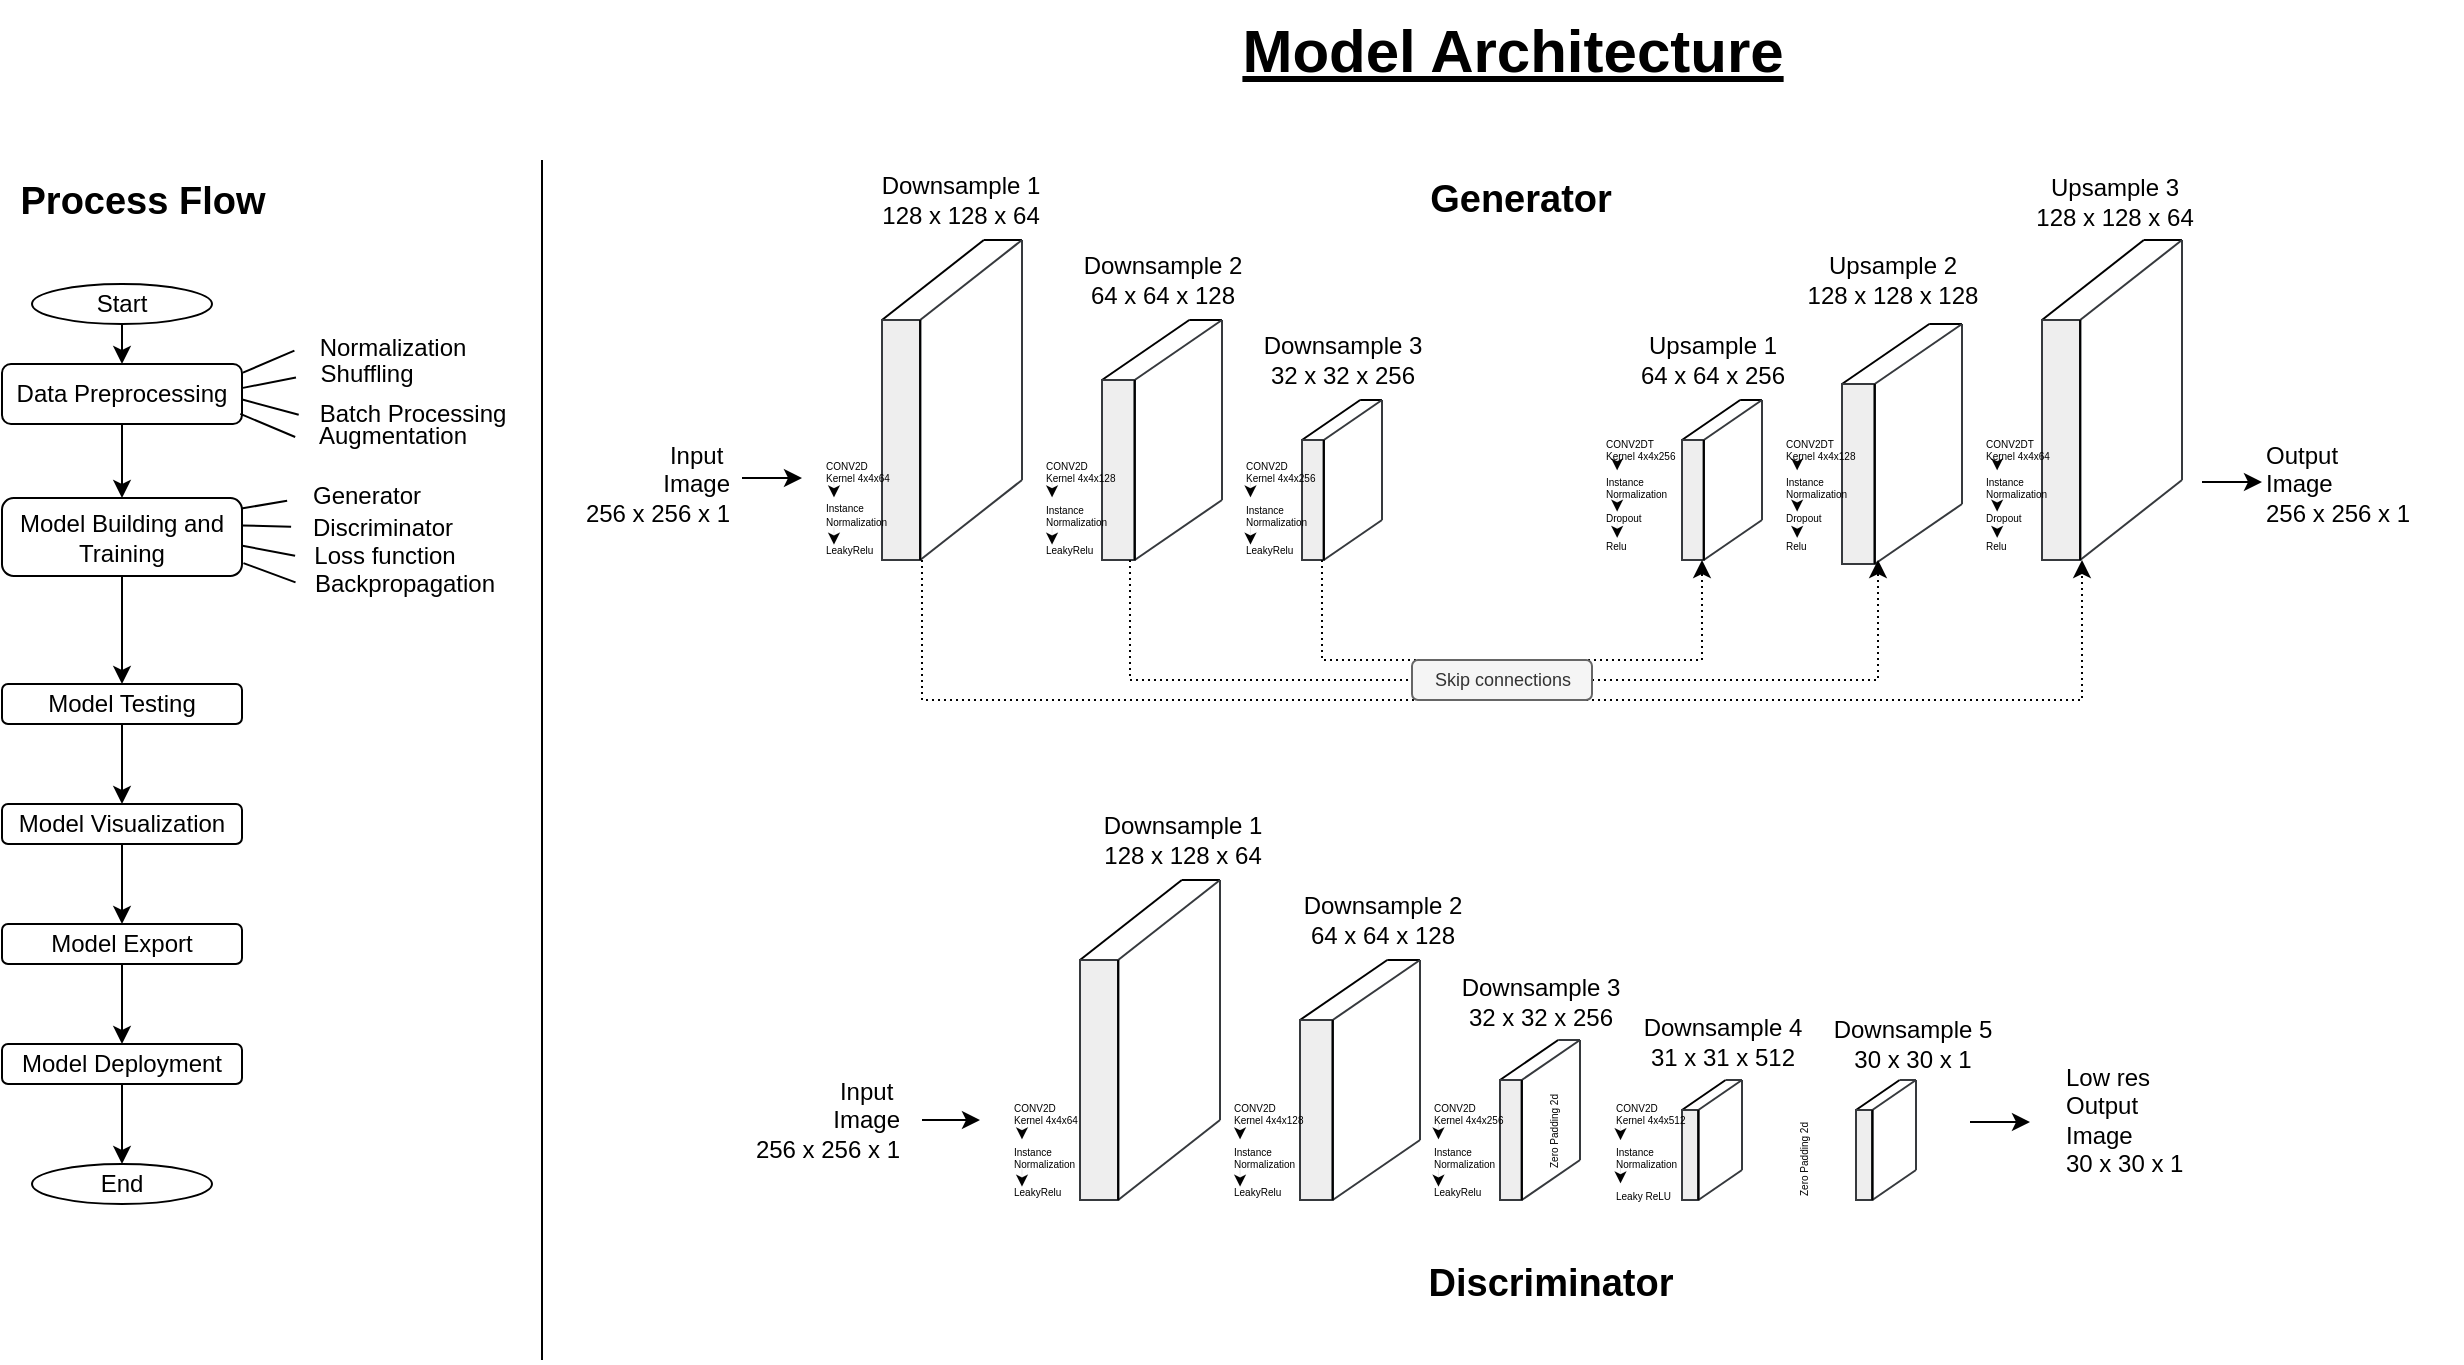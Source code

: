 <mxfile scale="1" border="25" version="27.0.5">
  <diagram name="Page-1" id="OmGCWrag1K6YVH2mU4rR">
    <mxGraphModel dx="2567" dy="2204" grid="1" gridSize="10" guides="1" tooltips="1" connect="1" arrows="1" fold="1" page="1" pageScale="1" pageWidth="1654" pageHeight="1169" math="0" shadow="0" adaptiveColors="auto">
      <root>
        <mxCell id="0" />
        <mxCell id="1" parent="0" />
        <mxCell id="ysh0__bV-tm2-gGv3kF3-49" value="" style="group" parent="1" vertex="1" connectable="0">
          <mxGeometry x="440" y="-120" width="70" height="160" as="geometry" />
        </mxCell>
        <mxCell id="ysh0__bV-tm2-gGv3kF3-26" value="" style="endArrow=none;html=1;rounded=0;" parent="ysh0__bV-tm2-gGv3kF3-49" edge="1">
          <mxGeometry width="50" height="50" relative="1" as="geometry">
            <mxPoint y="40" as="sourcePoint" />
            <mxPoint x="50.909" as="targetPoint" />
          </mxGeometry>
        </mxCell>
        <mxCell id="ysh0__bV-tm2-gGv3kF3-29" value="" style="endArrow=none;html=1;rounded=0;" parent="ysh0__bV-tm2-gGv3kF3-49" edge="1">
          <mxGeometry width="50" height="50" relative="1" as="geometry">
            <mxPoint x="70" as="sourcePoint" />
            <mxPoint x="50.909" as="targetPoint" />
          </mxGeometry>
        </mxCell>
        <mxCell id="ysh0__bV-tm2-gGv3kF3-25" value="" style="endArrow=none;html=1;rounded=0;fillColor=#eeeeee;strokeColor=#36393d;" parent="ysh0__bV-tm2-gGv3kF3-49" edge="1">
          <mxGeometry width="50" height="50" relative="1" as="geometry">
            <mxPoint x="19.091" y="40" as="sourcePoint" />
            <mxPoint x="70" as="targetPoint" />
          </mxGeometry>
        </mxCell>
        <mxCell id="ysh0__bV-tm2-gGv3kF3-27" value="" style="endArrow=none;html=1;rounded=0;fillColor=#eeeeee;strokeColor=#36393d;" parent="ysh0__bV-tm2-gGv3kF3-49" edge="1">
          <mxGeometry width="50" height="50" relative="1" as="geometry">
            <mxPoint x="70" y="120" as="sourcePoint" />
            <mxPoint x="70" as="targetPoint" />
          </mxGeometry>
        </mxCell>
        <mxCell id="ysh0__bV-tm2-gGv3kF3-28" value="" style="endArrow=none;html=1;rounded=0;fillColor=#eeeeee;strokeColor=#36393d;" parent="ysh0__bV-tm2-gGv3kF3-49" edge="1">
          <mxGeometry width="50" height="50" relative="1" as="geometry">
            <mxPoint x="70" y="120" as="sourcePoint" />
            <mxPoint x="19.091" y="160" as="targetPoint" />
          </mxGeometry>
        </mxCell>
        <mxCell id="ysh0__bV-tm2-gGv3kF3-34" value="" style="group;fillColor=#eeeeee;strokeColor=#36393d;" parent="ysh0__bV-tm2-gGv3kF3-49" vertex="1" connectable="0">
          <mxGeometry y="40" width="19.091" height="120" as="geometry" />
        </mxCell>
        <mxCell id="ysh0__bV-tm2-gGv3kF3-21" value="" style="endArrow=none;html=1;rounded=0;fillColor=#eeeeee;strokeColor=#36393d;" parent="ysh0__bV-tm2-gGv3kF3-34" edge="1">
          <mxGeometry width="50" height="50" relative="1" as="geometry">
            <mxPoint y="120" as="sourcePoint" />
            <mxPoint as="targetPoint" />
          </mxGeometry>
        </mxCell>
        <mxCell id="ysh0__bV-tm2-gGv3kF3-22" value="" style="endArrow=none;html=1;rounded=0;fillColor=#eeeeee;strokeColor=#36393d;" parent="ysh0__bV-tm2-gGv3kF3-34" edge="1">
          <mxGeometry width="50" height="50" relative="1" as="geometry">
            <mxPoint x="19.091" y="120" as="sourcePoint" />
            <mxPoint x="19.091" as="targetPoint" />
          </mxGeometry>
        </mxCell>
        <mxCell id="ysh0__bV-tm2-gGv3kF3-23" value="" style="endArrow=none;html=1;rounded=0;fillColor=#eeeeee;strokeColor=#36393d;" parent="ysh0__bV-tm2-gGv3kF3-34" edge="1">
          <mxGeometry width="50" height="50" relative="1" as="geometry">
            <mxPoint x="19.091" y="120" as="sourcePoint" />
            <mxPoint y="120" as="targetPoint" />
          </mxGeometry>
        </mxCell>
        <mxCell id="ysh0__bV-tm2-gGv3kF3-24" value="" style="endArrow=none;html=1;rounded=0;fillColor=#eeeeee;strokeColor=#36393d;" parent="ysh0__bV-tm2-gGv3kF3-34" edge="1">
          <mxGeometry width="50" height="50" relative="1" as="geometry">
            <mxPoint as="sourcePoint" />
            <mxPoint x="19.091" as="targetPoint" />
          </mxGeometry>
        </mxCell>
        <mxCell id="ysh0__bV-tm2-gGv3kF3-36" value="" style="endArrow=none;html=1;rounded=0;" parent="ysh0__bV-tm2-gGv3kF3-49" edge="1">
          <mxGeometry width="50" height="50" relative="1" as="geometry">
            <mxPoint x="19.091" y="160" as="sourcePoint" />
            <mxPoint x="19.091" y="40" as="targetPoint" />
          </mxGeometry>
        </mxCell>
        <mxCell id="ysh0__bV-tm2-gGv3kF3-50" value="" style="group" parent="1" vertex="1" connectable="0">
          <mxGeometry x="550" y="-80" width="60" height="120" as="geometry" />
        </mxCell>
        <mxCell id="ysh0__bV-tm2-gGv3kF3-51" value="" style="endArrow=none;html=1;rounded=0;" parent="ysh0__bV-tm2-gGv3kF3-50" edge="1">
          <mxGeometry width="50" height="50" relative="1" as="geometry">
            <mxPoint y="30.0" as="sourcePoint" />
            <mxPoint x="43.636" as="targetPoint" />
          </mxGeometry>
        </mxCell>
        <mxCell id="ysh0__bV-tm2-gGv3kF3-52" value="" style="endArrow=none;html=1;rounded=0;" parent="ysh0__bV-tm2-gGv3kF3-50" edge="1">
          <mxGeometry width="50" height="50" relative="1" as="geometry">
            <mxPoint x="60" as="sourcePoint" />
            <mxPoint x="43.636" as="targetPoint" />
          </mxGeometry>
        </mxCell>
        <mxCell id="ysh0__bV-tm2-gGv3kF3-53" value="" style="endArrow=none;html=1;rounded=0;fillColor=#eeeeee;strokeColor=#36393d;" parent="ysh0__bV-tm2-gGv3kF3-50" edge="1">
          <mxGeometry width="50" height="50" relative="1" as="geometry">
            <mxPoint x="16.364" y="30.0" as="sourcePoint" />
            <mxPoint x="60" as="targetPoint" />
          </mxGeometry>
        </mxCell>
        <mxCell id="ysh0__bV-tm2-gGv3kF3-54" value="" style="endArrow=none;html=1;rounded=0;fillColor=#eeeeee;strokeColor=#36393d;" parent="ysh0__bV-tm2-gGv3kF3-50" edge="1">
          <mxGeometry width="50" height="50" relative="1" as="geometry">
            <mxPoint x="60" y="90.0" as="sourcePoint" />
            <mxPoint x="60" as="targetPoint" />
          </mxGeometry>
        </mxCell>
        <mxCell id="ysh0__bV-tm2-gGv3kF3-55" value="" style="endArrow=none;html=1;rounded=0;fillColor=#eeeeee;strokeColor=#36393d;" parent="ysh0__bV-tm2-gGv3kF3-50" edge="1">
          <mxGeometry width="50" height="50" relative="1" as="geometry">
            <mxPoint x="60" y="90.0" as="sourcePoint" />
            <mxPoint x="16.364" y="120.0" as="targetPoint" />
          </mxGeometry>
        </mxCell>
        <mxCell id="ysh0__bV-tm2-gGv3kF3-56" value="" style="group;fillColor=#eeeeee;strokeColor=#36393d;" parent="ysh0__bV-tm2-gGv3kF3-50" vertex="1" connectable="0">
          <mxGeometry y="30.0" width="16.364" height="90.0" as="geometry" />
        </mxCell>
        <mxCell id="ysh0__bV-tm2-gGv3kF3-57" value="" style="endArrow=none;html=1;rounded=0;fillColor=#eeeeee;strokeColor=#36393d;" parent="ysh0__bV-tm2-gGv3kF3-56" edge="1">
          <mxGeometry width="50" height="50" relative="1" as="geometry">
            <mxPoint y="90.0" as="sourcePoint" />
            <mxPoint as="targetPoint" />
          </mxGeometry>
        </mxCell>
        <mxCell id="ysh0__bV-tm2-gGv3kF3-58" value="" style="endArrow=none;html=1;rounded=0;fillColor=#eeeeee;strokeColor=#36393d;" parent="ysh0__bV-tm2-gGv3kF3-56" edge="1">
          <mxGeometry width="50" height="50" relative="1" as="geometry">
            <mxPoint x="16.364" y="90.0" as="sourcePoint" />
            <mxPoint x="16.364" as="targetPoint" />
          </mxGeometry>
        </mxCell>
        <mxCell id="ysh0__bV-tm2-gGv3kF3-59" value="" style="endArrow=none;html=1;rounded=0;fillColor=#eeeeee;strokeColor=#36393d;" parent="ysh0__bV-tm2-gGv3kF3-56" edge="1">
          <mxGeometry width="50" height="50" relative="1" as="geometry">
            <mxPoint x="16.364" y="90.0" as="sourcePoint" />
            <mxPoint y="90.0" as="targetPoint" />
          </mxGeometry>
        </mxCell>
        <mxCell id="ysh0__bV-tm2-gGv3kF3-60" value="" style="endArrow=none;html=1;rounded=0;fillColor=#eeeeee;strokeColor=#36393d;" parent="ysh0__bV-tm2-gGv3kF3-56" edge="1">
          <mxGeometry width="50" height="50" relative="1" as="geometry">
            <mxPoint as="sourcePoint" />
            <mxPoint x="16.364" as="targetPoint" />
          </mxGeometry>
        </mxCell>
        <mxCell id="ysh0__bV-tm2-gGv3kF3-61" value="" style="endArrow=none;html=1;rounded=0;" parent="ysh0__bV-tm2-gGv3kF3-50" edge="1">
          <mxGeometry width="50" height="50" relative="1" as="geometry">
            <mxPoint x="16.364" y="120.0" as="sourcePoint" />
            <mxPoint x="16.364" y="30.0" as="targetPoint" />
          </mxGeometry>
        </mxCell>
        <mxCell id="ysh0__bV-tm2-gGv3kF3-62" value="" style="group" parent="1" vertex="1" connectable="0">
          <mxGeometry x="650" y="-40" width="40" height="80" as="geometry" />
        </mxCell>
        <mxCell id="ysh0__bV-tm2-gGv3kF3-63" value="" style="endArrow=none;html=1;rounded=0;" parent="ysh0__bV-tm2-gGv3kF3-62" edge="1">
          <mxGeometry width="50" height="50" relative="1" as="geometry">
            <mxPoint y="20" as="sourcePoint" />
            <mxPoint x="29.091" as="targetPoint" />
          </mxGeometry>
        </mxCell>
        <mxCell id="ysh0__bV-tm2-gGv3kF3-64" value="" style="endArrow=none;html=1;rounded=0;" parent="ysh0__bV-tm2-gGv3kF3-62" edge="1">
          <mxGeometry width="50" height="50" relative="1" as="geometry">
            <mxPoint x="40" as="sourcePoint" />
            <mxPoint x="29.091" as="targetPoint" />
          </mxGeometry>
        </mxCell>
        <mxCell id="ysh0__bV-tm2-gGv3kF3-65" value="" style="endArrow=none;html=1;rounded=0;fillColor=#eeeeee;strokeColor=#36393d;" parent="ysh0__bV-tm2-gGv3kF3-62" edge="1">
          <mxGeometry width="50" height="50" relative="1" as="geometry">
            <mxPoint x="10.909" y="20" as="sourcePoint" />
            <mxPoint x="40" as="targetPoint" />
          </mxGeometry>
        </mxCell>
        <mxCell id="ysh0__bV-tm2-gGv3kF3-66" value="" style="endArrow=none;html=1;rounded=0;fillColor=#eeeeee;strokeColor=#36393d;" parent="ysh0__bV-tm2-gGv3kF3-62" edge="1">
          <mxGeometry width="50" height="50" relative="1" as="geometry">
            <mxPoint x="40" y="60" as="sourcePoint" />
            <mxPoint x="40" as="targetPoint" />
          </mxGeometry>
        </mxCell>
        <mxCell id="ysh0__bV-tm2-gGv3kF3-67" value="" style="endArrow=none;html=1;rounded=0;fillColor=#eeeeee;strokeColor=#36393d;" parent="ysh0__bV-tm2-gGv3kF3-62" edge="1">
          <mxGeometry width="50" height="50" relative="1" as="geometry">
            <mxPoint x="40" y="60" as="sourcePoint" />
            <mxPoint x="10.909" y="80" as="targetPoint" />
          </mxGeometry>
        </mxCell>
        <mxCell id="ysh0__bV-tm2-gGv3kF3-68" value="" style="group;fillColor=#eeeeee;strokeColor=#36393d;" parent="ysh0__bV-tm2-gGv3kF3-62" vertex="1" connectable="0">
          <mxGeometry y="20" width="10.909" height="60" as="geometry" />
        </mxCell>
        <mxCell id="ysh0__bV-tm2-gGv3kF3-69" value="" style="endArrow=none;html=1;rounded=0;fillColor=#eeeeee;strokeColor=#36393d;" parent="ysh0__bV-tm2-gGv3kF3-68" edge="1">
          <mxGeometry width="50" height="50" relative="1" as="geometry">
            <mxPoint y="60" as="sourcePoint" />
            <mxPoint as="targetPoint" />
          </mxGeometry>
        </mxCell>
        <mxCell id="ysh0__bV-tm2-gGv3kF3-70" value="" style="endArrow=none;html=1;rounded=0;fillColor=#eeeeee;strokeColor=#36393d;" parent="ysh0__bV-tm2-gGv3kF3-68" edge="1">
          <mxGeometry width="50" height="50" relative="1" as="geometry">
            <mxPoint x="10.909" y="60" as="sourcePoint" />
            <mxPoint x="10.909" as="targetPoint" />
          </mxGeometry>
        </mxCell>
        <mxCell id="ysh0__bV-tm2-gGv3kF3-71" value="" style="endArrow=none;html=1;rounded=0;fillColor=#eeeeee;strokeColor=#36393d;" parent="ysh0__bV-tm2-gGv3kF3-68" edge="1">
          <mxGeometry width="50" height="50" relative="1" as="geometry">
            <mxPoint x="10.909" y="60" as="sourcePoint" />
            <mxPoint y="60" as="targetPoint" />
          </mxGeometry>
        </mxCell>
        <mxCell id="ysh0__bV-tm2-gGv3kF3-72" value="" style="endArrow=none;html=1;rounded=0;fillColor=#eeeeee;strokeColor=#36393d;" parent="ysh0__bV-tm2-gGv3kF3-68" edge="1">
          <mxGeometry width="50" height="50" relative="1" as="geometry">
            <mxPoint as="sourcePoint" />
            <mxPoint x="10.909" as="targetPoint" />
          </mxGeometry>
        </mxCell>
        <mxCell id="ysh0__bV-tm2-gGv3kF3-73" value="" style="endArrow=none;html=1;rounded=0;" parent="ysh0__bV-tm2-gGv3kF3-62" edge="1">
          <mxGeometry width="50" height="50" relative="1" as="geometry">
            <mxPoint x="10.909" y="80" as="sourcePoint" />
            <mxPoint x="10.909" y="20" as="targetPoint" />
          </mxGeometry>
        </mxCell>
        <mxCell id="ysh0__bV-tm2-gGv3kF3-74" value="" style="group" parent="1" vertex="1" connectable="0">
          <mxGeometry x="1020" y="-120" width="70" height="160" as="geometry" />
        </mxCell>
        <mxCell id="ysh0__bV-tm2-gGv3kF3-75" value="" style="endArrow=none;html=1;rounded=0;" parent="ysh0__bV-tm2-gGv3kF3-74" edge="1">
          <mxGeometry width="50" height="50" relative="1" as="geometry">
            <mxPoint y="40" as="sourcePoint" />
            <mxPoint x="50.909" as="targetPoint" />
          </mxGeometry>
        </mxCell>
        <mxCell id="ysh0__bV-tm2-gGv3kF3-76" value="" style="endArrow=none;html=1;rounded=0;" parent="ysh0__bV-tm2-gGv3kF3-74" edge="1">
          <mxGeometry width="50" height="50" relative="1" as="geometry">
            <mxPoint x="70" as="sourcePoint" />
            <mxPoint x="50.909" as="targetPoint" />
          </mxGeometry>
        </mxCell>
        <mxCell id="ysh0__bV-tm2-gGv3kF3-77" value="" style="endArrow=none;html=1;rounded=0;fillColor=#eeeeee;strokeColor=#36393d;" parent="ysh0__bV-tm2-gGv3kF3-74" edge="1">
          <mxGeometry width="50" height="50" relative="1" as="geometry">
            <mxPoint x="19.091" y="40" as="sourcePoint" />
            <mxPoint x="70" as="targetPoint" />
          </mxGeometry>
        </mxCell>
        <mxCell id="ysh0__bV-tm2-gGv3kF3-78" value="" style="endArrow=none;html=1;rounded=0;fillColor=#eeeeee;strokeColor=#36393d;" parent="ysh0__bV-tm2-gGv3kF3-74" edge="1">
          <mxGeometry width="50" height="50" relative="1" as="geometry">
            <mxPoint x="70" y="120" as="sourcePoint" />
            <mxPoint x="70" as="targetPoint" />
          </mxGeometry>
        </mxCell>
        <mxCell id="ysh0__bV-tm2-gGv3kF3-79" value="" style="endArrow=none;html=1;rounded=0;fillColor=#eeeeee;strokeColor=#36393d;" parent="ysh0__bV-tm2-gGv3kF3-74" edge="1">
          <mxGeometry width="50" height="50" relative="1" as="geometry">
            <mxPoint x="70" y="120" as="sourcePoint" />
            <mxPoint x="19.091" y="160" as="targetPoint" />
          </mxGeometry>
        </mxCell>
        <mxCell id="ysh0__bV-tm2-gGv3kF3-80" value="" style="group;fillColor=#eeeeee;strokeColor=#36393d;" parent="ysh0__bV-tm2-gGv3kF3-74" vertex="1" connectable="0">
          <mxGeometry y="40" width="19.091" height="120" as="geometry" />
        </mxCell>
        <mxCell id="ysh0__bV-tm2-gGv3kF3-81" value="" style="endArrow=none;html=1;rounded=0;fillColor=#eeeeee;strokeColor=#36393d;" parent="ysh0__bV-tm2-gGv3kF3-80" edge="1">
          <mxGeometry width="50" height="50" relative="1" as="geometry">
            <mxPoint y="120" as="sourcePoint" />
            <mxPoint as="targetPoint" />
          </mxGeometry>
        </mxCell>
        <mxCell id="ysh0__bV-tm2-gGv3kF3-82" value="" style="endArrow=none;html=1;rounded=0;fillColor=#eeeeee;strokeColor=#36393d;" parent="ysh0__bV-tm2-gGv3kF3-80" edge="1">
          <mxGeometry width="50" height="50" relative="1" as="geometry">
            <mxPoint x="19.091" y="120" as="sourcePoint" />
            <mxPoint x="19.091" as="targetPoint" />
          </mxGeometry>
        </mxCell>
        <mxCell id="ysh0__bV-tm2-gGv3kF3-83" value="" style="endArrow=none;html=1;rounded=0;fillColor=#eeeeee;strokeColor=#36393d;" parent="ysh0__bV-tm2-gGv3kF3-80" edge="1">
          <mxGeometry width="50" height="50" relative="1" as="geometry">
            <mxPoint x="19.091" y="120" as="sourcePoint" />
            <mxPoint y="120" as="targetPoint" />
          </mxGeometry>
        </mxCell>
        <mxCell id="ysh0__bV-tm2-gGv3kF3-84" value="" style="endArrow=none;html=1;rounded=0;fillColor=#eeeeee;strokeColor=#36393d;" parent="ysh0__bV-tm2-gGv3kF3-80" edge="1">
          <mxGeometry width="50" height="50" relative="1" as="geometry">
            <mxPoint as="sourcePoint" />
            <mxPoint x="19.091" as="targetPoint" />
          </mxGeometry>
        </mxCell>
        <mxCell id="ysh0__bV-tm2-gGv3kF3-85" value="" style="endArrow=none;html=1;rounded=0;" parent="ysh0__bV-tm2-gGv3kF3-74" edge="1">
          <mxGeometry width="50" height="50" relative="1" as="geometry">
            <mxPoint x="19.091" y="160" as="sourcePoint" />
            <mxPoint x="19.091" y="40" as="targetPoint" />
          </mxGeometry>
        </mxCell>
        <mxCell id="ysh0__bV-tm2-gGv3kF3-86" value="" style="group" parent="1" vertex="1" connectable="0">
          <mxGeometry x="920" y="-78" width="60" height="120" as="geometry" />
        </mxCell>
        <mxCell id="ysh0__bV-tm2-gGv3kF3-87" value="" style="endArrow=none;html=1;rounded=0;" parent="ysh0__bV-tm2-gGv3kF3-86" edge="1">
          <mxGeometry width="50" height="50" relative="1" as="geometry">
            <mxPoint y="30.0" as="sourcePoint" />
            <mxPoint x="43.636" as="targetPoint" />
          </mxGeometry>
        </mxCell>
        <mxCell id="ysh0__bV-tm2-gGv3kF3-88" value="" style="endArrow=none;html=1;rounded=0;" parent="ysh0__bV-tm2-gGv3kF3-86" edge="1">
          <mxGeometry width="50" height="50" relative="1" as="geometry">
            <mxPoint x="60" as="sourcePoint" />
            <mxPoint x="43.636" as="targetPoint" />
          </mxGeometry>
        </mxCell>
        <mxCell id="ysh0__bV-tm2-gGv3kF3-89" value="" style="endArrow=none;html=1;rounded=0;fillColor=#eeeeee;strokeColor=#36393d;" parent="ysh0__bV-tm2-gGv3kF3-86" edge="1">
          <mxGeometry width="50" height="50" relative="1" as="geometry">
            <mxPoint x="16.364" y="30.0" as="sourcePoint" />
            <mxPoint x="60" as="targetPoint" />
          </mxGeometry>
        </mxCell>
        <mxCell id="ysh0__bV-tm2-gGv3kF3-90" value="" style="endArrow=none;html=1;rounded=0;fillColor=#eeeeee;strokeColor=#36393d;" parent="ysh0__bV-tm2-gGv3kF3-86" edge="1">
          <mxGeometry width="50" height="50" relative="1" as="geometry">
            <mxPoint x="60" y="90.0" as="sourcePoint" />
            <mxPoint x="60" as="targetPoint" />
          </mxGeometry>
        </mxCell>
        <mxCell id="ysh0__bV-tm2-gGv3kF3-91" value="" style="endArrow=none;html=1;rounded=0;fillColor=#eeeeee;strokeColor=#36393d;" parent="ysh0__bV-tm2-gGv3kF3-86" edge="1">
          <mxGeometry width="50" height="50" relative="1" as="geometry">
            <mxPoint x="60" y="90.0" as="sourcePoint" />
            <mxPoint x="16.364" y="120.0" as="targetPoint" />
          </mxGeometry>
        </mxCell>
        <mxCell id="ysh0__bV-tm2-gGv3kF3-92" value="" style="group;fillColor=#eeeeee;strokeColor=#36393d;" parent="ysh0__bV-tm2-gGv3kF3-86" vertex="1" connectable="0">
          <mxGeometry y="30.0" width="16.364" height="90.0" as="geometry" />
        </mxCell>
        <mxCell id="ysh0__bV-tm2-gGv3kF3-93" value="" style="endArrow=none;html=1;rounded=0;fillColor=#eeeeee;strokeColor=#36393d;" parent="ysh0__bV-tm2-gGv3kF3-92" edge="1">
          <mxGeometry width="50" height="50" relative="1" as="geometry">
            <mxPoint y="90.0" as="sourcePoint" />
            <mxPoint as="targetPoint" />
          </mxGeometry>
        </mxCell>
        <mxCell id="ysh0__bV-tm2-gGv3kF3-94" value="" style="endArrow=none;html=1;rounded=0;fillColor=#eeeeee;strokeColor=#36393d;" parent="ysh0__bV-tm2-gGv3kF3-92" edge="1">
          <mxGeometry width="50" height="50" relative="1" as="geometry">
            <mxPoint x="16.364" y="90.0" as="sourcePoint" />
            <mxPoint x="16.364" as="targetPoint" />
          </mxGeometry>
        </mxCell>
        <mxCell id="ysh0__bV-tm2-gGv3kF3-95" value="" style="endArrow=none;html=1;rounded=0;fillColor=#eeeeee;strokeColor=#36393d;" parent="ysh0__bV-tm2-gGv3kF3-92" edge="1">
          <mxGeometry width="50" height="50" relative="1" as="geometry">
            <mxPoint x="16.364" y="90.0" as="sourcePoint" />
            <mxPoint y="90.0" as="targetPoint" />
          </mxGeometry>
        </mxCell>
        <mxCell id="ysh0__bV-tm2-gGv3kF3-96" value="" style="endArrow=none;html=1;rounded=0;fillColor=#eeeeee;strokeColor=#36393d;" parent="ysh0__bV-tm2-gGv3kF3-92" edge="1">
          <mxGeometry width="50" height="50" relative="1" as="geometry">
            <mxPoint as="sourcePoint" />
            <mxPoint x="16.364" as="targetPoint" />
          </mxGeometry>
        </mxCell>
        <mxCell id="ysh0__bV-tm2-gGv3kF3-97" value="" style="endArrow=none;html=1;rounded=0;" parent="ysh0__bV-tm2-gGv3kF3-86" edge="1">
          <mxGeometry width="50" height="50" relative="1" as="geometry">
            <mxPoint x="16.364" y="120.0" as="sourcePoint" />
            <mxPoint x="16.364" y="30.0" as="targetPoint" />
          </mxGeometry>
        </mxCell>
        <mxCell id="ysh0__bV-tm2-gGv3kF3-98" value="" style="group" parent="1" vertex="1" connectable="0">
          <mxGeometry x="840" y="-40" width="40" height="80" as="geometry" />
        </mxCell>
        <mxCell id="ysh0__bV-tm2-gGv3kF3-99" value="" style="endArrow=none;html=1;rounded=0;" parent="ysh0__bV-tm2-gGv3kF3-98" edge="1">
          <mxGeometry width="50" height="50" relative="1" as="geometry">
            <mxPoint y="20" as="sourcePoint" />
            <mxPoint x="29.091" as="targetPoint" />
          </mxGeometry>
        </mxCell>
        <mxCell id="ysh0__bV-tm2-gGv3kF3-100" value="" style="endArrow=none;html=1;rounded=0;" parent="ysh0__bV-tm2-gGv3kF3-98" edge="1">
          <mxGeometry width="50" height="50" relative="1" as="geometry">
            <mxPoint x="40" as="sourcePoint" />
            <mxPoint x="29.091" as="targetPoint" />
          </mxGeometry>
        </mxCell>
        <mxCell id="ysh0__bV-tm2-gGv3kF3-101" value="" style="endArrow=none;html=1;rounded=0;fillColor=#eeeeee;strokeColor=#36393d;" parent="ysh0__bV-tm2-gGv3kF3-98" edge="1">
          <mxGeometry width="50" height="50" relative="1" as="geometry">
            <mxPoint x="10.909" y="20" as="sourcePoint" />
            <mxPoint x="40" as="targetPoint" />
          </mxGeometry>
        </mxCell>
        <mxCell id="ysh0__bV-tm2-gGv3kF3-102" value="" style="endArrow=none;html=1;rounded=0;fillColor=#eeeeee;strokeColor=#36393d;" parent="ysh0__bV-tm2-gGv3kF3-98" edge="1">
          <mxGeometry width="50" height="50" relative="1" as="geometry">
            <mxPoint x="40" y="60" as="sourcePoint" />
            <mxPoint x="40" as="targetPoint" />
          </mxGeometry>
        </mxCell>
        <mxCell id="ysh0__bV-tm2-gGv3kF3-103" value="" style="endArrow=none;html=1;rounded=0;fillColor=#eeeeee;strokeColor=#36393d;" parent="ysh0__bV-tm2-gGv3kF3-98" edge="1">
          <mxGeometry width="50" height="50" relative="1" as="geometry">
            <mxPoint x="40" y="60" as="sourcePoint" />
            <mxPoint x="10.909" y="80" as="targetPoint" />
          </mxGeometry>
        </mxCell>
        <mxCell id="ysh0__bV-tm2-gGv3kF3-104" value="" style="group;fillColor=#eeeeee;strokeColor=#36393d;" parent="ysh0__bV-tm2-gGv3kF3-98" vertex="1" connectable="0">
          <mxGeometry y="20" width="10.909" height="60" as="geometry" />
        </mxCell>
        <mxCell id="ysh0__bV-tm2-gGv3kF3-105" value="" style="endArrow=none;html=1;rounded=0;fillColor=#eeeeee;strokeColor=#36393d;" parent="ysh0__bV-tm2-gGv3kF3-104" edge="1">
          <mxGeometry width="50" height="50" relative="1" as="geometry">
            <mxPoint y="60" as="sourcePoint" />
            <mxPoint as="targetPoint" />
          </mxGeometry>
        </mxCell>
        <mxCell id="ysh0__bV-tm2-gGv3kF3-106" value="" style="endArrow=none;html=1;rounded=0;fillColor=#eeeeee;strokeColor=#36393d;" parent="ysh0__bV-tm2-gGv3kF3-104" edge="1">
          <mxGeometry width="50" height="50" relative="1" as="geometry">
            <mxPoint x="10.909" y="60" as="sourcePoint" />
            <mxPoint x="10.909" as="targetPoint" />
          </mxGeometry>
        </mxCell>
        <mxCell id="ysh0__bV-tm2-gGv3kF3-107" value="" style="endArrow=none;html=1;rounded=0;fillColor=#eeeeee;strokeColor=#36393d;" parent="ysh0__bV-tm2-gGv3kF3-104" edge="1">
          <mxGeometry width="50" height="50" relative="1" as="geometry">
            <mxPoint x="10.909" y="60" as="sourcePoint" />
            <mxPoint y="60" as="targetPoint" />
          </mxGeometry>
        </mxCell>
        <mxCell id="ysh0__bV-tm2-gGv3kF3-108" value="" style="endArrow=none;html=1;rounded=0;fillColor=#eeeeee;strokeColor=#36393d;" parent="ysh0__bV-tm2-gGv3kF3-104" edge="1">
          <mxGeometry width="50" height="50" relative="1" as="geometry">
            <mxPoint as="sourcePoint" />
            <mxPoint x="10.909" as="targetPoint" />
          </mxGeometry>
        </mxCell>
        <mxCell id="ysh0__bV-tm2-gGv3kF3-109" value="" style="endArrow=none;html=1;rounded=0;" parent="ysh0__bV-tm2-gGv3kF3-98" edge="1">
          <mxGeometry width="50" height="50" relative="1" as="geometry">
            <mxPoint x="10.909" y="80" as="sourcePoint" />
            <mxPoint x="10.909" y="20" as="targetPoint" />
          </mxGeometry>
        </mxCell>
        <mxCell id="ysh0__bV-tm2-gGv3kF3-128" style="edgeStyle=orthogonalEdgeStyle;rounded=0;orthogonalLoop=1;jettySize=auto;html=1;entryX=0.5;entryY=0;entryDx=0;entryDy=0;" parent="1" source="ysh0__bV-tm2-gGv3kF3-113" target="ysh0__bV-tm2-gGv3kF3-125" edge="1">
          <mxGeometry relative="1" as="geometry" />
        </mxCell>
        <mxCell id="ysh0__bV-tm2-gGv3kF3-113" value="Data Preprocessing" style="rounded=1;whiteSpace=wrap;html=1;" parent="1" vertex="1">
          <mxGeometry y="-58" width="120" height="30" as="geometry" />
        </mxCell>
        <mxCell id="ysh0__bV-tm2-gGv3kF3-132" style="edgeStyle=orthogonalEdgeStyle;rounded=0;orthogonalLoop=1;jettySize=auto;html=1;exitX=0.5;exitY=1;exitDx=0;exitDy=0;entryX=0.5;entryY=0;entryDx=0;entryDy=0;" parent="1" source="ysh0__bV-tm2-gGv3kF3-114" target="ysh0__bV-tm2-gGv3kF3-113" edge="1">
          <mxGeometry relative="1" as="geometry" />
        </mxCell>
        <mxCell id="ysh0__bV-tm2-gGv3kF3-114" value="Start" style="ellipse;whiteSpace=wrap;html=1;" parent="1" vertex="1">
          <mxGeometry x="15" y="-98" width="90" height="20" as="geometry" />
        </mxCell>
        <mxCell id="ysh0__bV-tm2-gGv3kF3-116" value="" style="endArrow=none;html=1;rounded=0;entryX=0.012;entryY=0.545;entryDx=0;entryDy=0;entryPerimeter=0;exitX=1.004;exitY=0.144;exitDx=0;exitDy=0;exitPerimeter=0;" parent="1" source="ysh0__bV-tm2-gGv3kF3-113" target="ysh0__bV-tm2-gGv3kF3-117" edge="1">
          <mxGeometry width="50" height="50" relative="1" as="geometry">
            <mxPoint x="120" y="-52" as="sourcePoint" />
            <mxPoint x="160" y="-47" as="targetPoint" />
          </mxGeometry>
        </mxCell>
        <mxCell id="ysh0__bV-tm2-gGv3kF3-117" value="Normalization" style="text;html=1;align=center;verticalAlign=middle;resizable=0;points=[];autosize=1;strokeColor=none;fillColor=none;" parent="1" vertex="1">
          <mxGeometry x="145" y="-81" width="100" height="30" as="geometry" />
        </mxCell>
        <mxCell id="ysh0__bV-tm2-gGv3kF3-118" value="" style="endArrow=none;html=1;rounded=0;exitX=1.004;exitY=0.398;exitDx=0;exitDy=0;exitPerimeter=0;entryX=0;entryY=0.56;entryDx=0;entryDy=0;entryPerimeter=0;" parent="1" source="ysh0__bV-tm2-gGv3kF3-113" target="ysh0__bV-tm2-gGv3kF3-119" edge="1">
          <mxGeometry width="50" height="50" relative="1" as="geometry">
            <mxPoint x="120" y="-32" as="sourcePoint" />
            <mxPoint x="158" y="-32" as="targetPoint" />
          </mxGeometry>
        </mxCell>
        <mxCell id="ysh0__bV-tm2-gGv3kF3-119" value="Shuffling" style="text;html=1;align=center;verticalAlign=middle;resizable=0;points=[];autosize=1;strokeColor=none;fillColor=none;" parent="1" vertex="1">
          <mxGeometry x="147" y="-68" width="70" height="30" as="geometry" />
        </mxCell>
        <mxCell id="ysh0__bV-tm2-gGv3kF3-120" value="" style="endArrow=none;html=1;rounded=0;exitX=1.001;exitY=0.593;exitDx=0;exitDy=0;exitPerimeter=0;entryX=0.028;entryY=0.513;entryDx=0;entryDy=0;entryPerimeter=0;" parent="1" source="ysh0__bV-tm2-gGv3kF3-113" target="ysh0__bV-tm2-gGv3kF3-121" edge="1">
          <mxGeometry width="50" height="50" relative="1" as="geometry">
            <mxPoint x="120" y="-18" as="sourcePoint" />
            <mxPoint x="140" y="-18" as="targetPoint" />
          </mxGeometry>
        </mxCell>
        <mxCell id="ysh0__bV-tm2-gGv3kF3-121" value="Batch Processing" style="text;html=1;align=center;verticalAlign=middle;resizable=0;points=[];autosize=1;strokeColor=none;fillColor=none;" parent="1" vertex="1">
          <mxGeometry x="145" y="-48" width="120" height="30" as="geometry" />
        </mxCell>
        <mxCell id="ysh0__bV-tm2-gGv3kF3-122" value="" style="endArrow=none;html=1;rounded=0;entryX=0.016;entryY=0.516;entryDx=0;entryDy=0;entryPerimeter=0;exitX=0.993;exitY=0.832;exitDx=0;exitDy=0;exitPerimeter=0;" parent="1" source="ysh0__bV-tm2-gGv3kF3-113" target="ysh0__bV-tm2-gGv3kF3-123" edge="1">
          <mxGeometry width="50" height="50" relative="1" as="geometry">
            <mxPoint x="121" y="-8" as="sourcePoint" />
            <mxPoint x="128" y="63" as="targetPoint" />
          </mxGeometry>
        </mxCell>
        <mxCell id="ysh0__bV-tm2-gGv3kF3-123" value="Augmentation" style="text;html=1;align=center;verticalAlign=middle;resizable=0;points=[];autosize=1;strokeColor=none;fillColor=none;" parent="1" vertex="1">
          <mxGeometry x="145" y="-37" width="100" height="30" as="geometry" />
        </mxCell>
        <mxCell id="ysh0__bV-tm2-gGv3kF3-130" style="edgeStyle=orthogonalEdgeStyle;rounded=0;orthogonalLoop=1;jettySize=auto;html=1;exitX=0.5;exitY=1;exitDx=0;exitDy=0;entryX=0.5;entryY=0;entryDx=0;entryDy=0;" parent="1" source="ysh0__bV-tm2-gGv3kF3-125" target="ysh0__bV-tm2-gGv3kF3-126" edge="1">
          <mxGeometry relative="1" as="geometry" />
        </mxCell>
        <mxCell id="ysh0__bV-tm2-gGv3kF3-125" value="Model Building and Training" style="rounded=1;whiteSpace=wrap;html=1;" parent="1" vertex="1">
          <mxGeometry y="9" width="120" height="39" as="geometry" />
        </mxCell>
        <mxCell id="ysh0__bV-tm2-gGv3kF3-131" style="edgeStyle=orthogonalEdgeStyle;rounded=0;orthogonalLoop=1;jettySize=auto;html=1;exitX=0.5;exitY=1;exitDx=0;exitDy=0;entryX=0.5;entryY=0;entryDx=0;entryDy=0;" parent="1" source="ysh0__bV-tm2-gGv3kF3-126" target="ysh0__bV-tm2-gGv3kF3-127" edge="1">
          <mxGeometry relative="1" as="geometry" />
        </mxCell>
        <mxCell id="ysh0__bV-tm2-gGv3kF3-126" value="Model Testing" style="rounded=1;whiteSpace=wrap;html=1;" parent="1" vertex="1">
          <mxGeometry y="102" width="120" height="20" as="geometry" />
        </mxCell>
        <mxCell id="ysh0__bV-tm2-gGv3kF3-140" style="edgeStyle=orthogonalEdgeStyle;rounded=0;orthogonalLoop=1;jettySize=auto;html=1;exitX=0.5;exitY=1;exitDx=0;exitDy=0;entryX=0.5;entryY=0;entryDx=0;entryDy=0;" parent="1" source="ysh0__bV-tm2-gGv3kF3-127" target="ysh0__bV-tm2-gGv3kF3-138" edge="1">
          <mxGeometry relative="1" as="geometry">
            <mxPoint x="60" y="202.0" as="sourcePoint" />
          </mxGeometry>
        </mxCell>
        <mxCell id="ysh0__bV-tm2-gGv3kF3-127" value="Model Visualization" style="rounded=1;whiteSpace=wrap;html=1;" parent="1" vertex="1">
          <mxGeometry y="162" width="120" height="20" as="geometry" />
        </mxCell>
        <mxCell id="ysh0__bV-tm2-gGv3kF3-133" value="Generator" style="text;html=1;align=center;verticalAlign=middle;resizable=0;points=[];autosize=1;strokeColor=none;fillColor=none;" parent="1" vertex="1">
          <mxGeometry x="142" y="-7" width="80" height="30" as="geometry" />
        </mxCell>
        <mxCell id="ysh0__bV-tm2-gGv3kF3-134" value="Discriminator" style="text;html=1;align=center;verticalAlign=middle;resizable=0;points=[];autosize=1;strokeColor=none;fillColor=none;" parent="1" vertex="1">
          <mxGeometry x="145" y="9" width="90" height="30" as="geometry" />
        </mxCell>
        <mxCell id="ysh0__bV-tm2-gGv3kF3-135" value="Loss function" style="text;html=1;align=center;verticalAlign=middle;resizable=0;points=[];autosize=1;strokeColor=none;fillColor=none;" parent="1" vertex="1">
          <mxGeometry x="146" y="23" width="90" height="30" as="geometry" />
        </mxCell>
        <mxCell id="ysh0__bV-tm2-gGv3kF3-136" value="Backpropagation" style="text;html=1;align=center;verticalAlign=middle;resizable=0;points=[];autosize=1;strokeColor=none;fillColor=none;" parent="1" vertex="1">
          <mxGeometry x="146" y="37" width="110" height="30" as="geometry" />
        </mxCell>
        <mxCell id="ysh0__bV-tm2-gGv3kF3-137" value="End" style="ellipse;whiteSpace=wrap;html=1;" parent="1" vertex="1">
          <mxGeometry x="15" y="342" width="90" height="20" as="geometry" />
        </mxCell>
        <mxCell id="ysh0__bV-tm2-gGv3kF3-141" style="edgeStyle=orthogonalEdgeStyle;rounded=0;orthogonalLoop=1;jettySize=auto;html=1;exitX=0.5;exitY=1;exitDx=0;exitDy=0;entryX=0.5;entryY=0;entryDx=0;entryDy=0;" parent="1" source="ysh0__bV-tm2-gGv3kF3-138" target="ysh0__bV-tm2-gGv3kF3-139" edge="1">
          <mxGeometry relative="1" as="geometry" />
        </mxCell>
        <mxCell id="ysh0__bV-tm2-gGv3kF3-138" value="Model Export" style="rounded=1;whiteSpace=wrap;html=1;" parent="1" vertex="1">
          <mxGeometry y="222" width="120" height="20" as="geometry" />
        </mxCell>
        <mxCell id="ysh0__bV-tm2-gGv3kF3-142" style="edgeStyle=orthogonalEdgeStyle;rounded=0;orthogonalLoop=1;jettySize=auto;html=1;exitX=0.5;exitY=1;exitDx=0;exitDy=0;entryX=0.5;entryY=0;entryDx=0;entryDy=0;" parent="1" source="ysh0__bV-tm2-gGv3kF3-139" target="ysh0__bV-tm2-gGv3kF3-137" edge="1">
          <mxGeometry relative="1" as="geometry" />
        </mxCell>
        <mxCell id="ysh0__bV-tm2-gGv3kF3-139" value="Model Deployment" style="rounded=1;whiteSpace=wrap;html=1;" parent="1" vertex="1">
          <mxGeometry y="282" width="120" height="20" as="geometry" />
        </mxCell>
        <mxCell id="ysh0__bV-tm2-gGv3kF3-143" value="" style="endArrow=none;html=1;rounded=0;entryX=0.007;entryY=0.58;entryDx=0;entryDy=0;entryPerimeter=0;exitX=0.997;exitY=0.135;exitDx=0;exitDy=0;exitPerimeter=0;" parent="1" source="ysh0__bV-tm2-gGv3kF3-125" target="ysh0__bV-tm2-gGv3kF3-133" edge="1">
          <mxGeometry width="50" height="50" relative="1" as="geometry">
            <mxPoint x="120" y="23" as="sourcePoint" />
            <mxPoint x="146" y="3" as="targetPoint" />
          </mxGeometry>
        </mxCell>
        <mxCell id="ysh0__bV-tm2-gGv3kF3-144" value="" style="endArrow=none;html=1;rounded=0;entryX=-0.005;entryY=0.478;entryDx=0;entryDy=0;entryPerimeter=0;exitX=1.001;exitY=0.353;exitDx=0;exitDy=0;exitPerimeter=0;" parent="1" source="ysh0__bV-tm2-gGv3kF3-125" target="ysh0__bV-tm2-gGv3kF3-134" edge="1">
          <mxGeometry width="50" height="50" relative="1" as="geometry">
            <mxPoint x="120" y="22" as="sourcePoint" />
            <mxPoint x="156" y="16" as="targetPoint" />
          </mxGeometry>
        </mxCell>
        <mxCell id="ysh0__bV-tm2-gGv3kF3-145" value="" style="endArrow=none;html=1;rounded=0;entryX=0.006;entryY=0.496;entryDx=0;entryDy=0;entryPerimeter=0;exitX=1.002;exitY=0.612;exitDx=0;exitDy=0;exitPerimeter=0;" parent="1" source="ysh0__bV-tm2-gGv3kF3-125" target="ysh0__bV-tm2-gGv3kF3-135" edge="1">
          <mxGeometry width="50" height="50" relative="1" as="geometry">
            <mxPoint x="130" y="33" as="sourcePoint" />
            <mxPoint x="157" y="31" as="targetPoint" />
          </mxGeometry>
        </mxCell>
        <mxCell id="ysh0__bV-tm2-gGv3kF3-146" value="" style="endArrow=none;html=1;rounded=0;entryX=0.007;entryY=0.473;entryDx=0;entryDy=0;entryPerimeter=0;exitX=1.006;exitY=0.835;exitDx=0;exitDy=0;exitPerimeter=0;" parent="1" source="ysh0__bV-tm2-gGv3kF3-125" target="ysh0__bV-tm2-gGv3kF3-136" edge="1">
          <mxGeometry width="50" height="50" relative="1" as="geometry">
            <mxPoint x="120" y="42" as="sourcePoint" />
            <mxPoint x="161" y="48" as="targetPoint" />
          </mxGeometry>
        </mxCell>
        <mxCell id="ysh0__bV-tm2-gGv3kF3-147" value="Process Flow" style="text;html=1;align=center;verticalAlign=middle;resizable=0;points=[];autosize=1;strokeColor=none;fillColor=none;fontStyle=1;fontSize=19;horizontal=1;labelBackgroundColor=none;labelBorderColor=none;textShadow=0;" parent="1" vertex="1">
          <mxGeometry y="-159" width="140" height="40" as="geometry" />
        </mxCell>
        <mxCell id="ysh0__bV-tm2-gGv3kF3-148" value="Model Architecture" style="text;html=1;align=center;verticalAlign=middle;resizable=0;points=[];autosize=1;strokeColor=none;fillColor=none;fontStyle=5;fontSize=30;" parent="1" vertex="1">
          <mxGeometry x="620" y="-240" width="270" height="50" as="geometry" />
        </mxCell>
        <mxCell id="ysh0__bV-tm2-gGv3kF3-149" value="Down&lt;span style=&quot;background-color: transparent; color: light-dark(rgb(0, 0, 0), rgb(255, 255, 255));&quot;&gt;sample 1&lt;/span&gt;&lt;div&gt;&lt;span style=&quot;background-color: transparent; color: light-dark(rgb(0, 0, 0), rgb(255, 255, 255));&quot;&gt;128 x 128 x 64&lt;/span&gt;&lt;/div&gt;" style="text;html=1;align=center;verticalAlign=middle;resizable=0;points=[];autosize=1;strokeColor=none;fillColor=none;rotation=0;horizontal=1;" parent="1" vertex="1">
          <mxGeometry x="429" y="-160" width="100" height="40" as="geometry" />
        </mxCell>
        <mxCell id="ysh0__bV-tm2-gGv3kF3-150" value="Downsample 2&lt;div&gt;64 x 64 x 128&lt;/div&gt;" style="text;html=1;align=center;verticalAlign=middle;resizable=0;points=[];autosize=1;strokeColor=none;fillColor=none;rotation=0;horizontal=1;" parent="1" vertex="1">
          <mxGeometry x="530" y="-120" width="100" height="40" as="geometry" />
        </mxCell>
        <mxCell id="ysh0__bV-tm2-gGv3kF3-151" value="Downsample 3&lt;div&gt;32 x 32 x 256&lt;/div&gt;" style="text;html=1;align=center;verticalAlign=middle;resizable=0;points=[];autosize=1;strokeColor=none;fillColor=none;horizontal=1;" parent="1" vertex="1">
          <mxGeometry x="620" y="-80" width="100" height="40" as="geometry" />
        </mxCell>
        <mxCell id="ysh0__bV-tm2-gGv3kF3-152" value="Upsample 2&lt;div&gt;128 x 128 x 128&lt;/div&gt;" style="text;html=1;align=center;verticalAlign=middle;resizable=0;points=[];autosize=1;strokeColor=none;fillColor=none;horizontal=1;rotation=0;" parent="1" vertex="1">
          <mxGeometry x="890" y="-120" width="110" height="40" as="geometry" />
        </mxCell>
        <mxCell id="ysh0__bV-tm2-gGv3kF3-154" value="Upsample 3&lt;div&gt;128 x 128 x 64&lt;/div&gt;" style="text;html=1;align=center;verticalAlign=middle;resizable=0;points=[];autosize=1;strokeColor=none;fillColor=none;horizontal=1;" parent="1" vertex="1">
          <mxGeometry x="1006" y="-159" width="100" height="40" as="geometry" />
        </mxCell>
        <mxCell id="ysh0__bV-tm2-gGv3kF3-155" value="Upsample 1&lt;div&gt;64 x 64 x 256&lt;/div&gt;" style="text;html=1;align=center;verticalAlign=middle;resizable=0;points=[];autosize=1;strokeColor=none;fillColor=none;rotation=0;" parent="1" vertex="1">
          <mxGeometry x="805" y="-80" width="100" height="40" as="geometry" />
        </mxCell>
        <mxCell id="ysh0__bV-tm2-gGv3kF3-158" value="" style="edgeStyle=none;orthogonalLoop=1;jettySize=auto;html=1;rounded=0;dashed=1;dashPattern=1 2;" parent="1" edge="1">
          <mxGeometry width="100" relative="1" as="geometry">
            <mxPoint x="660" y="40" as="sourcePoint" />
            <mxPoint x="850" y="40" as="targetPoint" />
            <Array as="points">
              <mxPoint x="660" y="90" />
              <mxPoint x="850" y="90" />
            </Array>
          </mxGeometry>
        </mxCell>
        <mxCell id="ysh0__bV-tm2-gGv3kF3-159" value="" style="edgeStyle=none;orthogonalLoop=1;jettySize=auto;html=1;rounded=0;dashed=1;dashPattern=1 2;" parent="1" edge="1">
          <mxGeometry width="100" relative="1" as="geometry">
            <mxPoint x="564" y="40" as="sourcePoint" />
            <mxPoint x="938" y="40" as="targetPoint" />
            <Array as="points">
              <mxPoint x="564" y="100" />
              <mxPoint x="938" y="100" />
            </Array>
          </mxGeometry>
        </mxCell>
        <mxCell id="ysh0__bV-tm2-gGv3kF3-161" value="" style="edgeStyle=none;orthogonalLoop=1;jettySize=auto;html=1;rounded=0;dashed=1;dashPattern=1 2;" parent="1" edge="1">
          <mxGeometry width="100" relative="1" as="geometry">
            <mxPoint x="460" y="40" as="sourcePoint" />
            <mxPoint x="1040" y="40" as="targetPoint" />
            <Array as="points">
              <mxPoint x="460" y="110" />
              <mxPoint x="1040" y="110" />
            </Array>
          </mxGeometry>
        </mxCell>
        <mxCell id="ysh0__bV-tm2-gGv3kF3-163" value="Skip connections" style="text;html=1;align=center;verticalAlign=middle;resizable=0;points=[];autosize=1;strokeColor=#666666;fillColor=#f5f5f5;fontSize=9;fontColor=#333333;rounded=1;" parent="1" vertex="1">
          <mxGeometry x="705" y="90" width="90" height="20" as="geometry" />
        </mxCell>
        <mxCell id="ysh0__bV-tm2-gGv3kF3-164" value="Input&amp;nbsp;&lt;div&gt;Image&lt;/div&gt;&lt;div&gt;256 x 256 x 1&lt;/div&gt;" style="text;html=1;align=right;verticalAlign=middle;resizable=0;points=[];autosize=1;strokeColor=none;fillColor=none;" parent="1" vertex="1">
          <mxGeometry x="265" y="-28" width="100" height="60" as="geometry" />
        </mxCell>
        <mxCell id="ysh0__bV-tm2-gGv3kF3-165" value="Output&amp;nbsp;&lt;div&gt;Image&lt;/div&gt;&lt;div&gt;256 x 256 x 1&lt;/div&gt;" style="text;html=1;align=left;verticalAlign=middle;resizable=0;points=[];autosize=1;strokeColor=none;fillColor=none;" parent="1" vertex="1">
          <mxGeometry x="1130" y="-28" width="100" height="60" as="geometry" />
        </mxCell>
        <mxCell id="ysh0__bV-tm2-gGv3kF3-168" value="" style="edgeStyle=none;orthogonalLoop=1;jettySize=auto;html=1;rounded=0;" parent="1" edge="1">
          <mxGeometry width="100" relative="1" as="geometry">
            <mxPoint x="1100" y="1" as="sourcePoint" />
            <mxPoint x="1130" y="1" as="targetPoint" />
            <Array as="points" />
          </mxGeometry>
        </mxCell>
        <mxCell id="ysh0__bV-tm2-gGv3kF3-171" value="Generator" style="text;html=1;align=center;verticalAlign=middle;resizable=0;points=[];autosize=1;strokeColor=none;fillColor=none;fontSize=19;fontStyle=1" parent="1" vertex="1">
          <mxGeometry x="704" y="-160" width="110" height="40" as="geometry" />
        </mxCell>
        <mxCell id="ysh0__bV-tm2-gGv3kF3-172" value="" style="group" parent="1" vertex="1" connectable="0">
          <mxGeometry x="539" y="200" width="70" height="160" as="geometry" />
        </mxCell>
        <mxCell id="ysh0__bV-tm2-gGv3kF3-173" value="" style="endArrow=none;html=1;rounded=0;" parent="ysh0__bV-tm2-gGv3kF3-172" edge="1">
          <mxGeometry width="50" height="50" relative="1" as="geometry">
            <mxPoint y="40" as="sourcePoint" />
            <mxPoint x="50.909" as="targetPoint" />
          </mxGeometry>
        </mxCell>
        <mxCell id="ysh0__bV-tm2-gGv3kF3-174" value="" style="endArrow=none;html=1;rounded=0;" parent="ysh0__bV-tm2-gGv3kF3-172" edge="1">
          <mxGeometry width="50" height="50" relative="1" as="geometry">
            <mxPoint x="70" as="sourcePoint" />
            <mxPoint x="50.909" as="targetPoint" />
          </mxGeometry>
        </mxCell>
        <mxCell id="ysh0__bV-tm2-gGv3kF3-175" value="" style="endArrow=none;html=1;rounded=0;fillColor=#eeeeee;strokeColor=#36393d;" parent="ysh0__bV-tm2-gGv3kF3-172" edge="1">
          <mxGeometry width="50" height="50" relative="1" as="geometry">
            <mxPoint x="19.091" y="40" as="sourcePoint" />
            <mxPoint x="70" as="targetPoint" />
          </mxGeometry>
        </mxCell>
        <mxCell id="ysh0__bV-tm2-gGv3kF3-176" value="" style="endArrow=none;html=1;rounded=0;fillColor=#eeeeee;strokeColor=#36393d;" parent="ysh0__bV-tm2-gGv3kF3-172" edge="1">
          <mxGeometry width="50" height="50" relative="1" as="geometry">
            <mxPoint x="70" y="120" as="sourcePoint" />
            <mxPoint x="70" as="targetPoint" />
          </mxGeometry>
        </mxCell>
        <mxCell id="ysh0__bV-tm2-gGv3kF3-177" value="" style="endArrow=none;html=1;rounded=0;fillColor=#eeeeee;strokeColor=#36393d;" parent="ysh0__bV-tm2-gGv3kF3-172" edge="1">
          <mxGeometry width="50" height="50" relative="1" as="geometry">
            <mxPoint x="70" y="120" as="sourcePoint" />
            <mxPoint x="19.091" y="160" as="targetPoint" />
          </mxGeometry>
        </mxCell>
        <mxCell id="ysh0__bV-tm2-gGv3kF3-178" value="" style="group;fillColor=#eeeeee;strokeColor=#36393d;" parent="ysh0__bV-tm2-gGv3kF3-172" vertex="1" connectable="0">
          <mxGeometry y="40" width="19.091" height="120" as="geometry" />
        </mxCell>
        <mxCell id="ysh0__bV-tm2-gGv3kF3-179" value="" style="endArrow=none;html=1;rounded=0;fillColor=#eeeeee;strokeColor=#36393d;" parent="ysh0__bV-tm2-gGv3kF3-178" edge="1">
          <mxGeometry width="50" height="50" relative="1" as="geometry">
            <mxPoint y="120" as="sourcePoint" />
            <mxPoint as="targetPoint" />
          </mxGeometry>
        </mxCell>
        <mxCell id="ysh0__bV-tm2-gGv3kF3-180" value="" style="endArrow=none;html=1;rounded=0;fillColor=#eeeeee;strokeColor=#36393d;" parent="ysh0__bV-tm2-gGv3kF3-178" edge="1">
          <mxGeometry width="50" height="50" relative="1" as="geometry">
            <mxPoint x="19.091" y="120" as="sourcePoint" />
            <mxPoint x="19.091" as="targetPoint" />
          </mxGeometry>
        </mxCell>
        <mxCell id="ysh0__bV-tm2-gGv3kF3-181" value="" style="endArrow=none;html=1;rounded=0;fillColor=#eeeeee;strokeColor=#36393d;" parent="ysh0__bV-tm2-gGv3kF3-178" edge="1">
          <mxGeometry width="50" height="50" relative="1" as="geometry">
            <mxPoint x="19.091" y="120" as="sourcePoint" />
            <mxPoint y="120" as="targetPoint" />
          </mxGeometry>
        </mxCell>
        <mxCell id="ysh0__bV-tm2-gGv3kF3-182" value="" style="endArrow=none;html=1;rounded=0;fillColor=#eeeeee;strokeColor=#36393d;" parent="ysh0__bV-tm2-gGv3kF3-178" edge="1">
          <mxGeometry width="50" height="50" relative="1" as="geometry">
            <mxPoint as="sourcePoint" />
            <mxPoint x="19.091" as="targetPoint" />
          </mxGeometry>
        </mxCell>
        <mxCell id="ysh0__bV-tm2-gGv3kF3-183" value="" style="endArrow=none;html=1;rounded=0;" parent="ysh0__bV-tm2-gGv3kF3-172" edge="1">
          <mxGeometry width="50" height="50" relative="1" as="geometry">
            <mxPoint x="19.091" y="160" as="sourcePoint" />
            <mxPoint x="19.091" y="40" as="targetPoint" />
          </mxGeometry>
        </mxCell>
        <mxCell id="ysh0__bV-tm2-gGv3kF3-184" value="" style="group" parent="1" vertex="1" connectable="0">
          <mxGeometry x="649" y="240" width="60" height="120" as="geometry" />
        </mxCell>
        <mxCell id="ysh0__bV-tm2-gGv3kF3-185" value="" style="endArrow=none;html=1;rounded=0;" parent="ysh0__bV-tm2-gGv3kF3-184" edge="1">
          <mxGeometry width="50" height="50" relative="1" as="geometry">
            <mxPoint y="30.0" as="sourcePoint" />
            <mxPoint x="43.636" as="targetPoint" />
          </mxGeometry>
        </mxCell>
        <mxCell id="ysh0__bV-tm2-gGv3kF3-186" value="" style="endArrow=none;html=1;rounded=0;" parent="ysh0__bV-tm2-gGv3kF3-184" edge="1">
          <mxGeometry width="50" height="50" relative="1" as="geometry">
            <mxPoint x="60" as="sourcePoint" />
            <mxPoint x="43.636" as="targetPoint" />
          </mxGeometry>
        </mxCell>
        <mxCell id="ysh0__bV-tm2-gGv3kF3-187" value="" style="endArrow=none;html=1;rounded=0;fillColor=#eeeeee;strokeColor=#36393d;" parent="ysh0__bV-tm2-gGv3kF3-184" edge="1">
          <mxGeometry width="50" height="50" relative="1" as="geometry">
            <mxPoint x="16.364" y="30.0" as="sourcePoint" />
            <mxPoint x="60" as="targetPoint" />
          </mxGeometry>
        </mxCell>
        <mxCell id="ysh0__bV-tm2-gGv3kF3-188" value="" style="endArrow=none;html=1;rounded=0;fillColor=#eeeeee;strokeColor=#36393d;" parent="ysh0__bV-tm2-gGv3kF3-184" edge="1">
          <mxGeometry width="50" height="50" relative="1" as="geometry">
            <mxPoint x="60" y="90.0" as="sourcePoint" />
            <mxPoint x="60" as="targetPoint" />
          </mxGeometry>
        </mxCell>
        <mxCell id="ysh0__bV-tm2-gGv3kF3-189" value="" style="endArrow=none;html=1;rounded=0;fillColor=#eeeeee;strokeColor=#36393d;" parent="ysh0__bV-tm2-gGv3kF3-184" edge="1">
          <mxGeometry width="50" height="50" relative="1" as="geometry">
            <mxPoint x="60" y="90.0" as="sourcePoint" />
            <mxPoint x="16.364" y="120.0" as="targetPoint" />
          </mxGeometry>
        </mxCell>
        <mxCell id="ysh0__bV-tm2-gGv3kF3-190" value="" style="group;fillColor=#eeeeee;strokeColor=#36393d;" parent="ysh0__bV-tm2-gGv3kF3-184" vertex="1" connectable="0">
          <mxGeometry y="30.0" width="16.364" height="90.0" as="geometry" />
        </mxCell>
        <mxCell id="ysh0__bV-tm2-gGv3kF3-191" value="" style="endArrow=none;html=1;rounded=0;fillColor=#eeeeee;strokeColor=#36393d;" parent="ysh0__bV-tm2-gGv3kF3-190" edge="1">
          <mxGeometry width="50" height="50" relative="1" as="geometry">
            <mxPoint y="90.0" as="sourcePoint" />
            <mxPoint as="targetPoint" />
          </mxGeometry>
        </mxCell>
        <mxCell id="ysh0__bV-tm2-gGv3kF3-192" value="" style="endArrow=none;html=1;rounded=0;fillColor=#eeeeee;strokeColor=#36393d;" parent="ysh0__bV-tm2-gGv3kF3-190" edge="1">
          <mxGeometry width="50" height="50" relative="1" as="geometry">
            <mxPoint x="16.364" y="90.0" as="sourcePoint" />
            <mxPoint x="16.364" as="targetPoint" />
          </mxGeometry>
        </mxCell>
        <mxCell id="ysh0__bV-tm2-gGv3kF3-193" value="" style="endArrow=none;html=1;rounded=0;fillColor=#eeeeee;strokeColor=#36393d;" parent="ysh0__bV-tm2-gGv3kF3-190" edge="1">
          <mxGeometry width="50" height="50" relative="1" as="geometry">
            <mxPoint x="16.364" y="90.0" as="sourcePoint" />
            <mxPoint y="90.0" as="targetPoint" />
          </mxGeometry>
        </mxCell>
        <mxCell id="ysh0__bV-tm2-gGv3kF3-194" value="" style="endArrow=none;html=1;rounded=0;fillColor=#eeeeee;strokeColor=#36393d;" parent="ysh0__bV-tm2-gGv3kF3-190" edge="1">
          <mxGeometry width="50" height="50" relative="1" as="geometry">
            <mxPoint as="sourcePoint" />
            <mxPoint x="16.364" as="targetPoint" />
          </mxGeometry>
        </mxCell>
        <mxCell id="ysh0__bV-tm2-gGv3kF3-195" value="" style="endArrow=none;html=1;rounded=0;" parent="ysh0__bV-tm2-gGv3kF3-184" edge="1">
          <mxGeometry width="50" height="50" relative="1" as="geometry">
            <mxPoint x="16.364" y="120.0" as="sourcePoint" />
            <mxPoint x="16.364" y="30.0" as="targetPoint" />
          </mxGeometry>
        </mxCell>
        <mxCell id="ysh0__bV-tm2-gGv3kF3-196" value="" style="group" parent="1" vertex="1" connectable="0">
          <mxGeometry x="749" y="280" width="40" height="80" as="geometry" />
        </mxCell>
        <mxCell id="ysh0__bV-tm2-gGv3kF3-197" value="" style="endArrow=none;html=1;rounded=0;" parent="ysh0__bV-tm2-gGv3kF3-196" edge="1">
          <mxGeometry width="50" height="50" relative="1" as="geometry">
            <mxPoint y="20" as="sourcePoint" />
            <mxPoint x="29.091" as="targetPoint" />
          </mxGeometry>
        </mxCell>
        <mxCell id="ysh0__bV-tm2-gGv3kF3-199" value="" style="endArrow=none;html=1;rounded=0;fillColor=#eeeeee;strokeColor=#36393d;" parent="ysh0__bV-tm2-gGv3kF3-196" edge="1">
          <mxGeometry width="50" height="50" relative="1" as="geometry">
            <mxPoint x="10.909" y="20" as="sourcePoint" />
            <mxPoint x="40" as="targetPoint" />
          </mxGeometry>
        </mxCell>
        <mxCell id="ysh0__bV-tm2-gGv3kF3-200" value="" style="endArrow=none;html=1;rounded=0;fillColor=#eeeeee;strokeColor=#36393d;" parent="ysh0__bV-tm2-gGv3kF3-196" edge="1">
          <mxGeometry width="50" height="50" relative="1" as="geometry">
            <mxPoint x="40" y="60" as="sourcePoint" />
            <mxPoint x="40" as="targetPoint" />
          </mxGeometry>
        </mxCell>
        <mxCell id="ysh0__bV-tm2-gGv3kF3-201" value="" style="endArrow=none;html=1;rounded=0;fillColor=#eeeeee;strokeColor=#36393d;" parent="ysh0__bV-tm2-gGv3kF3-196" edge="1">
          <mxGeometry width="50" height="50" relative="1" as="geometry">
            <mxPoint x="40" y="60" as="sourcePoint" />
            <mxPoint x="10.909" y="80" as="targetPoint" />
          </mxGeometry>
        </mxCell>
        <mxCell id="ysh0__bV-tm2-gGv3kF3-202" value="" style="group;fillColor=#eeeeee;strokeColor=#36393d;" parent="ysh0__bV-tm2-gGv3kF3-196" vertex="1" connectable="0">
          <mxGeometry y="20" width="10.909" height="60" as="geometry" />
        </mxCell>
        <mxCell id="ysh0__bV-tm2-gGv3kF3-203" value="" style="endArrow=none;html=1;rounded=0;fillColor=#eeeeee;strokeColor=#36393d;" parent="ysh0__bV-tm2-gGv3kF3-202" edge="1">
          <mxGeometry width="50" height="50" relative="1" as="geometry">
            <mxPoint y="60" as="sourcePoint" />
            <mxPoint as="targetPoint" />
          </mxGeometry>
        </mxCell>
        <mxCell id="ysh0__bV-tm2-gGv3kF3-204" value="" style="endArrow=none;html=1;rounded=0;fillColor=#eeeeee;strokeColor=#36393d;" parent="ysh0__bV-tm2-gGv3kF3-202" edge="1">
          <mxGeometry width="50" height="50" relative="1" as="geometry">
            <mxPoint x="10.909" y="60" as="sourcePoint" />
            <mxPoint x="10.909" as="targetPoint" />
          </mxGeometry>
        </mxCell>
        <mxCell id="ysh0__bV-tm2-gGv3kF3-205" value="" style="endArrow=none;html=1;rounded=0;fillColor=#eeeeee;strokeColor=#36393d;" parent="ysh0__bV-tm2-gGv3kF3-202" edge="1">
          <mxGeometry width="50" height="50" relative="1" as="geometry">
            <mxPoint x="10.909" y="60" as="sourcePoint" />
            <mxPoint y="60" as="targetPoint" />
          </mxGeometry>
        </mxCell>
        <mxCell id="ysh0__bV-tm2-gGv3kF3-206" value="" style="endArrow=none;html=1;rounded=0;fillColor=#eeeeee;strokeColor=#36393d;" parent="ysh0__bV-tm2-gGv3kF3-202" edge="1">
          <mxGeometry width="50" height="50" relative="1" as="geometry">
            <mxPoint as="sourcePoint" />
            <mxPoint x="10.909" as="targetPoint" />
          </mxGeometry>
        </mxCell>
        <mxCell id="ysh0__bV-tm2-gGv3kF3-207" value="" style="endArrow=none;html=1;rounded=0;" parent="ysh0__bV-tm2-gGv3kF3-196" edge="1">
          <mxGeometry width="50" height="50" relative="1" as="geometry">
            <mxPoint x="10.909" y="80" as="sourcePoint" />
            <mxPoint x="10.909" y="20" as="targetPoint" />
          </mxGeometry>
        </mxCell>
        <mxCell id="ysh0__bV-tm2-gGv3kF3-334" value="" style="endArrow=none;html=1;rounded=0;fillColor=#eeeeee;strokeColor=#36393d;" parent="ysh0__bV-tm2-gGv3kF3-196" edge="1">
          <mxGeometry width="50" height="50" relative="1" as="geometry">
            <mxPoint x="39.999" as="sourcePoint" />
            <mxPoint x="29.09" as="targetPoint" />
          </mxGeometry>
        </mxCell>
        <mxCell id="ysh0__bV-tm2-gGv3kF3-208" value="Downsample 2&lt;div&gt;64 x 64 x 128&lt;/div&gt;" style="text;html=1;align=center;verticalAlign=middle;resizable=0;points=[];autosize=1;strokeColor=none;fillColor=none;rotation=0;horizontal=1;" parent="1" vertex="1">
          <mxGeometry x="640" y="200" width="100" height="40" as="geometry" />
        </mxCell>
        <mxCell id="ysh0__bV-tm2-gGv3kF3-209" value="Downsample 3&lt;div&gt;32 x 32 x 256&lt;/div&gt;" style="text;html=1;align=center;verticalAlign=middle;resizable=0;points=[];autosize=1;strokeColor=none;fillColor=none;horizontal=1;" parent="1" vertex="1">
          <mxGeometry x="719" y="241" width="100" height="40" as="geometry" />
        </mxCell>
        <mxCell id="ysh0__bV-tm2-gGv3kF3-210" value="Down&lt;span style=&quot;background-color: transparent; color: light-dark(rgb(0, 0, 0), rgb(255, 255, 255));&quot;&gt;sample 1&lt;/span&gt;&lt;div&gt;&lt;span style=&quot;background-color: transparent; color: light-dark(rgb(0, 0, 0), rgb(255, 255, 255));&quot;&gt;128 x 128 x 64&lt;/span&gt;&lt;/div&gt;" style="text;html=1;align=center;verticalAlign=middle;resizable=0;points=[];autosize=1;strokeColor=none;fillColor=none;rotation=0;horizontal=1;" parent="1" vertex="1">
          <mxGeometry x="540" y="160" width="100" height="40" as="geometry" />
        </mxCell>
        <mxCell id="ysh0__bV-tm2-gGv3kF3-211" value="" style="edgeStyle=orthogonalEdgeStyle;rounded=0;orthogonalLoop=1;jettySize=auto;html=1;" parent="1" edge="1">
          <mxGeometry relative="1" as="geometry">
            <mxPoint x="460" y="320" as="sourcePoint" />
            <mxPoint x="489" y="319.67" as="targetPoint" />
          </mxGeometry>
        </mxCell>
        <mxCell id="ysh0__bV-tm2-gGv3kF3-212" value="Input&amp;nbsp;&lt;div&gt;Image&lt;/div&gt;&lt;div&gt;256 x 256 x 1&lt;/div&gt;" style="text;html=1;align=right;verticalAlign=middle;resizable=0;points=[];autosize=1;strokeColor=none;fillColor=none;" parent="1" vertex="1">
          <mxGeometry x="350" y="290" width="100" height="60" as="geometry" />
        </mxCell>
        <mxCell id="ysh0__bV-tm2-gGv3kF3-243" value="" style="group;rounded=1;strokeWidth=0;" parent="1" vertex="1" connectable="0">
          <mxGeometry x="410" y="-20" width="60" height="70" as="geometry" />
        </mxCell>
        <mxCell id="ysh0__bV-tm2-gGv3kF3-242" value="" style="group;fontSize=5;rounded=1;container=0;" parent="ysh0__bV-tm2-gGv3kF3-243" vertex="1" connectable="0">
          <mxGeometry width="40" height="70" as="geometry" />
        </mxCell>
        <mxCell id="ysh0__bV-tm2-gGv3kF3-214" value="CONV2D&lt;br&gt;Kernel 4x4x64" style="text;html=1;align=left;verticalAlign=middle;resizable=0;points=[];autosize=1;fontSize=5;" parent="ysh0__bV-tm2-gGv3kF3-243" vertex="1">
          <mxGeometry width="60" height="30" as="geometry" />
        </mxCell>
        <mxCell id="ysh0__bV-tm2-gGv3kF3-215" value="&lt;div style=&quot;line-height: 90%;&quot;&gt;&lt;font style=&quot;font-size: 5px; line-height: 90%;&quot;&gt;Instance&amp;nbsp;&lt;/font&gt;&lt;div&gt;&lt;font style=&quot;font-size: 5px; line-height: 90%;&quot;&gt;Normalization&lt;/font&gt;&lt;/div&gt;&lt;/div&gt;" style="text;html=1;align=left;verticalAlign=middle;resizable=0;points=[];autosize=1;strokeColor=none;fillColor=none;fontSize=7;" parent="ysh0__bV-tm2-gGv3kF3-243" vertex="1">
          <mxGeometry y="21.875" width="50" height="30" as="geometry" />
        </mxCell>
        <mxCell id="ysh0__bV-tm2-gGv3kF3-213" value="&lt;div&gt;&lt;span style=&quot;background-color: transparent; color: light-dark(rgb(0, 0, 0), rgb(255, 255, 255));&quot;&gt;&lt;font style=&quot;font-size: 5px;&quot;&gt;LeakyRelu&lt;/font&gt;&lt;/span&gt;&lt;/div&gt;" style="text;html=1;align=left;verticalAlign=middle;resizable=0;points=[];autosize=1;strokeColor=none;fillColor=none;fontSize=7;" parent="ysh0__bV-tm2-gGv3kF3-243" vertex="1">
          <mxGeometry y="44.75" width="50" height="20" as="geometry" />
        </mxCell>
        <mxCell id="ysh0__bV-tm2-gGv3kF3-241" value="" style="group" parent="ysh0__bV-tm2-gGv3kF3-243" vertex="1" connectable="0">
          <mxGeometry x="5.735" y="19.625" height="32.375" as="geometry" />
        </mxCell>
        <mxCell id="ysh0__bV-tm2-gGv3kF3-224" value="" style="endArrow=classic;html=1;rounded=0;strokeWidth=0;" parent="ysh0__bV-tm2-gGv3kF3-241" edge="1">
          <mxGeometry width="50" height="50" relative="1" as="geometry">
            <mxPoint as="sourcePoint" />
            <mxPoint y="8.75" as="targetPoint" />
          </mxGeometry>
        </mxCell>
        <mxCell id="ysh0__bV-tm2-gGv3kF3-225" value="" style="endArrow=classic;html=1;rounded=0;strokeWidth=0;" parent="ysh0__bV-tm2-gGv3kF3-241" edge="1">
          <mxGeometry width="50" height="50" relative="1" as="geometry">
            <mxPoint y="23.625" as="sourcePoint" />
            <mxPoint y="32.375" as="targetPoint" />
          </mxGeometry>
        </mxCell>
        <mxCell id="ysh0__bV-tm2-gGv3kF3-244" value="" style="group;rounded=1;strokeWidth=0;" parent="1" vertex="1" connectable="0">
          <mxGeometry x="520" y="-20" width="60" height="70" as="geometry" />
        </mxCell>
        <mxCell id="ysh0__bV-tm2-gGv3kF3-245" value="" style="group;fontSize=5;rounded=1;container=0;" parent="ysh0__bV-tm2-gGv3kF3-244" vertex="1" connectable="0">
          <mxGeometry width="33.333" height="70" as="geometry" />
        </mxCell>
        <mxCell id="ysh0__bV-tm2-gGv3kF3-246" value="CONV2D&lt;br&gt;Kernel 4x4x128" style="text;html=1;align=left;verticalAlign=middle;resizable=0;points=[];autosize=1;fontSize=5;" parent="ysh0__bV-tm2-gGv3kF3-244" vertex="1">
          <mxGeometry width="60" height="30" as="geometry" />
        </mxCell>
        <mxCell id="ysh0__bV-tm2-gGv3kF3-247" value="&lt;div style=&quot;line-height: 80%;&quot;&gt;&lt;font style=&quot;font-size: 5px; line-height: 80%;&quot;&gt;Instance&amp;nbsp;&lt;/font&gt;&lt;div&gt;&lt;font style=&quot;font-size: 5px; line-height: 80%;&quot;&gt;Normalization&lt;/font&gt;&lt;/div&gt;&lt;/div&gt;" style="text;html=1;align=left;verticalAlign=middle;resizable=0;points=[];autosize=1;strokeColor=none;fillColor=none;fontSize=7;" parent="ysh0__bV-tm2-gGv3kF3-244" vertex="1">
          <mxGeometry y="26.875" width="50" height="20" as="geometry" />
        </mxCell>
        <mxCell id="ysh0__bV-tm2-gGv3kF3-248" value="&lt;div&gt;&lt;span style=&quot;background-color: transparent; color: light-dark(rgb(0, 0, 0), rgb(255, 255, 255));&quot;&gt;&lt;font style=&quot;font-size: 5px;&quot;&gt;LeakyRelu&lt;/font&gt;&lt;/span&gt;&lt;/div&gt;" style="text;html=1;align=left;verticalAlign=middle;resizable=0;points=[];autosize=1;strokeColor=none;fillColor=none;fontSize=7;" parent="ysh0__bV-tm2-gGv3kF3-244" vertex="1">
          <mxGeometry y="44.75" width="50" height="20" as="geometry" />
        </mxCell>
        <mxCell id="ysh0__bV-tm2-gGv3kF3-249" value="" style="group" parent="ysh0__bV-tm2-gGv3kF3-244" vertex="1" connectable="0">
          <mxGeometry x="4.779" y="19.625" height="32.375" as="geometry" />
        </mxCell>
        <mxCell id="ysh0__bV-tm2-gGv3kF3-250" value="" style="endArrow=classic;html=1;rounded=0;strokeWidth=0;" parent="ysh0__bV-tm2-gGv3kF3-249" edge="1">
          <mxGeometry width="50" height="50" relative="1" as="geometry">
            <mxPoint as="sourcePoint" />
            <mxPoint y="8.75" as="targetPoint" />
          </mxGeometry>
        </mxCell>
        <mxCell id="ysh0__bV-tm2-gGv3kF3-251" value="" style="endArrow=classic;html=1;rounded=0;strokeWidth=0;" parent="ysh0__bV-tm2-gGv3kF3-249" edge="1">
          <mxGeometry width="50" height="50" relative="1" as="geometry">
            <mxPoint y="23.625" as="sourcePoint" />
            <mxPoint y="32.375" as="targetPoint" />
          </mxGeometry>
        </mxCell>
        <mxCell id="ysh0__bV-tm2-gGv3kF3-252" value="" style="group;rounded=1;strokeWidth=0;" parent="1" vertex="1" connectable="0">
          <mxGeometry x="620" y="-20" width="60" height="70" as="geometry" />
        </mxCell>
        <mxCell id="ysh0__bV-tm2-gGv3kF3-253" value="" style="group;fontSize=5;rounded=1;container=0;" parent="ysh0__bV-tm2-gGv3kF3-252" vertex="1" connectable="0">
          <mxGeometry width="27.778" height="70" as="geometry" />
        </mxCell>
        <mxCell id="ysh0__bV-tm2-gGv3kF3-254" value="CONV2D&lt;br&gt;Kernel 4x4x256" style="text;html=1;align=left;verticalAlign=middle;resizable=0;points=[];autosize=1;fontSize=5;" parent="ysh0__bV-tm2-gGv3kF3-252" vertex="1">
          <mxGeometry width="60" height="30" as="geometry" />
        </mxCell>
        <mxCell id="ysh0__bV-tm2-gGv3kF3-255" value="&lt;div style=&quot;line-height: 80%;&quot;&gt;&lt;font style=&quot;font-size: 5px; line-height: 80%;&quot;&gt;Instance&amp;nbsp;&lt;/font&gt;&lt;div&gt;&lt;font style=&quot;font-size: 5px; line-height: 80%;&quot;&gt;Normalization&lt;/font&gt;&lt;/div&gt;&lt;/div&gt;" style="text;html=1;align=left;verticalAlign=middle;resizable=0;points=[];autosize=1;strokeColor=none;fillColor=none;fontSize=7;" parent="ysh0__bV-tm2-gGv3kF3-252" vertex="1">
          <mxGeometry y="26.875" width="50" height="20" as="geometry" />
        </mxCell>
        <mxCell id="ysh0__bV-tm2-gGv3kF3-256" value="&lt;div&gt;&lt;span style=&quot;background-color: transparent; color: light-dark(rgb(0, 0, 0), rgb(255, 255, 255));&quot;&gt;&lt;font style=&quot;font-size: 5px;&quot;&gt;LeakyRelu&lt;/font&gt;&lt;/span&gt;&lt;/div&gt;" style="text;html=1;align=left;verticalAlign=middle;resizable=0;points=[];autosize=1;strokeColor=none;fillColor=none;fontSize=7;" parent="ysh0__bV-tm2-gGv3kF3-252" vertex="1">
          <mxGeometry y="44.75" width="50" height="20" as="geometry" />
        </mxCell>
        <mxCell id="ysh0__bV-tm2-gGv3kF3-257" value="" style="group" parent="ysh0__bV-tm2-gGv3kF3-252" vertex="1" connectable="0">
          <mxGeometry x="3.982" y="19.625" height="32.375" as="geometry" />
        </mxCell>
        <mxCell id="ysh0__bV-tm2-gGv3kF3-258" value="" style="endArrow=classic;html=1;rounded=0;strokeWidth=0;" parent="ysh0__bV-tm2-gGv3kF3-257" edge="1">
          <mxGeometry width="50" height="50" relative="1" as="geometry">
            <mxPoint as="sourcePoint" />
            <mxPoint y="8.75" as="targetPoint" />
          </mxGeometry>
        </mxCell>
        <mxCell id="ysh0__bV-tm2-gGv3kF3-259" value="" style="endArrow=classic;html=1;rounded=0;strokeWidth=0;" parent="ysh0__bV-tm2-gGv3kF3-257" edge="1">
          <mxGeometry width="50" height="50" relative="1" as="geometry">
            <mxPoint y="23.625" as="sourcePoint" />
            <mxPoint y="32.375" as="targetPoint" />
          </mxGeometry>
        </mxCell>
        <mxCell id="ysh0__bV-tm2-gGv3kF3-304" value="" style="group" parent="1" vertex="1" connectable="0">
          <mxGeometry x="990" y="-30" width="60" height="72.5" as="geometry" />
        </mxCell>
        <mxCell id="ysh0__bV-tm2-gGv3kF3-294" value="" style="endArrow=classic;html=1;rounded=0;strokeWidth=0;" parent="ysh0__bV-tm2-gGv3kF3-304" edge="1">
          <mxGeometry width="50" height="50" relative="1" as="geometry">
            <mxPoint x="7.335" y="50.969" as="sourcePoint" />
            <mxPoint x="7.335" y="58.625" as="targetPoint" />
          </mxGeometry>
        </mxCell>
        <mxCell id="ysh0__bV-tm2-gGv3kF3-295" value="" style="group;fontSize=5;rounded=1;container=0;" parent="ysh0__bV-tm2-gGv3kF3-304" vertex="1" connectable="0">
          <mxGeometry x="4.667" width="18.519" height="61.25" as="geometry" />
        </mxCell>
        <mxCell id="ysh0__bV-tm2-gGv3kF3-296" value="" style="group" parent="ysh0__bV-tm2-gGv3kF3-304" vertex="1" connectable="0">
          <mxGeometry x="7.322" y="17.172" height="28.328" as="geometry" />
        </mxCell>
        <mxCell id="ysh0__bV-tm2-gGv3kF3-297" value="" style="endArrow=classic;html=1;rounded=0;strokeWidth=0;" parent="ysh0__bV-tm2-gGv3kF3-296" edge="1">
          <mxGeometry width="50" height="50" relative="1" as="geometry">
            <mxPoint as="sourcePoint" />
            <mxPoint y="7.656" as="targetPoint" />
          </mxGeometry>
        </mxCell>
        <mxCell id="ysh0__bV-tm2-gGv3kF3-298" value="" style="endArrow=classic;html=1;rounded=0;strokeWidth=0;" parent="ysh0__bV-tm2-gGv3kF3-296" edge="1">
          <mxGeometry width="50" height="50" relative="1" as="geometry">
            <mxPoint y="20.672" as="sourcePoint" />
            <mxPoint y="28.328" as="targetPoint" />
          </mxGeometry>
        </mxCell>
        <mxCell id="ysh0__bV-tm2-gGv3kF3-299" value="" style="group" parent="ysh0__bV-tm2-gGv3kF3-304" vertex="1" connectable="0">
          <mxGeometry width="60" height="72.5" as="geometry" />
        </mxCell>
        <mxCell id="ysh0__bV-tm2-gGv3kF3-300" value="&lt;div style=&quot;line-height: 110%;&quot;&gt;CONV2DT&lt;br&gt;Kernel 4x4x64&lt;/div&gt;" style="text;html=1;align=left;verticalAlign=middle;resizable=0;points=[];autosize=1;fontSize=5;" parent="ysh0__bV-tm2-gGv3kF3-299" vertex="1">
          <mxGeometry y="5" width="60" height="20" as="geometry" />
        </mxCell>
        <mxCell id="ysh0__bV-tm2-gGv3kF3-301" value="&lt;div style=&quot;line-height: 80%;&quot;&gt;&lt;font style=&quot;font-size: 5px; line-height: 80%;&quot;&gt;Instance&amp;nbsp;&lt;/font&gt;&lt;div&gt;&lt;font style=&quot;font-size: 5px; line-height: 80%;&quot;&gt;Normalization&lt;/font&gt;&lt;/div&gt;&lt;/div&gt;" style="text;html=1;align=left;verticalAlign=middle;resizable=0;points=[];autosize=1;strokeColor=none;fillColor=none;fontSize=7;" parent="ysh0__bV-tm2-gGv3kF3-299" vertex="1">
          <mxGeometry y="23.266" width="50" height="20" as="geometry" />
        </mxCell>
        <mxCell id="ysh0__bV-tm2-gGv3kF3-302" value="&lt;div&gt;&lt;span style=&quot;background-color: transparent; color: light-dark(rgb(0, 0, 0), rgb(255, 255, 255));&quot;&gt;&lt;font style=&quot;font-size: 5px;&quot;&gt;Dropout&lt;/font&gt;&lt;/span&gt;&lt;/div&gt;" style="text;html=1;align=left;verticalAlign=middle;resizable=0;points=[];autosize=1;strokeColor=none;fillColor=none;fontSize=7;" parent="ysh0__bV-tm2-gGv3kF3-299" vertex="1">
          <mxGeometry y="39.156" width="40" height="20" as="geometry" />
        </mxCell>
        <mxCell id="ysh0__bV-tm2-gGv3kF3-303" value="&lt;div&gt;&lt;span style=&quot;background-color: transparent; color: light-dark(rgb(0, 0, 0), rgb(255, 255, 255));&quot;&gt;&lt;font style=&quot;font-size: 5px;&quot;&gt;Relu&lt;/font&gt;&lt;/span&gt;&lt;/div&gt;" style="text;html=1;align=left;verticalAlign=middle;resizable=0;points=[];autosize=1;strokeColor=none;fillColor=none;fontSize=7;" parent="ysh0__bV-tm2-gGv3kF3-299" vertex="1">
          <mxGeometry y="52.5" width="30" height="20" as="geometry" />
        </mxCell>
        <mxCell id="ysh0__bV-tm2-gGv3kF3-306" value="" style="group" parent="1" vertex="1" connectable="0">
          <mxGeometry x="800" y="-30" width="60" height="72.5" as="geometry" />
        </mxCell>
        <mxCell id="ysh0__bV-tm2-gGv3kF3-307" value="" style="endArrow=classic;html=1;rounded=0;strokeWidth=0;" parent="ysh0__bV-tm2-gGv3kF3-306" edge="1">
          <mxGeometry width="50" height="50" relative="1" as="geometry">
            <mxPoint x="7.335" y="50.969" as="sourcePoint" />
            <mxPoint x="7.335" y="58.625" as="targetPoint" />
          </mxGeometry>
        </mxCell>
        <mxCell id="ysh0__bV-tm2-gGv3kF3-308" value="" style="group;fontSize=5;rounded=1;container=0;" parent="ysh0__bV-tm2-gGv3kF3-306" vertex="1" connectable="0">
          <mxGeometry x="4.667" width="18.519" height="61.25" as="geometry" />
        </mxCell>
        <mxCell id="ysh0__bV-tm2-gGv3kF3-309" value="" style="group" parent="ysh0__bV-tm2-gGv3kF3-306" vertex="1" connectable="0">
          <mxGeometry x="7.322" y="17.172" height="28.328" as="geometry" />
        </mxCell>
        <mxCell id="ysh0__bV-tm2-gGv3kF3-310" value="" style="endArrow=classic;html=1;rounded=0;strokeWidth=0;" parent="ysh0__bV-tm2-gGv3kF3-309" edge="1">
          <mxGeometry width="50" height="50" relative="1" as="geometry">
            <mxPoint as="sourcePoint" />
            <mxPoint y="7.656" as="targetPoint" />
          </mxGeometry>
        </mxCell>
        <mxCell id="ysh0__bV-tm2-gGv3kF3-311" value="" style="endArrow=classic;html=1;rounded=0;strokeWidth=0;" parent="ysh0__bV-tm2-gGv3kF3-309" edge="1">
          <mxGeometry width="50" height="50" relative="1" as="geometry">
            <mxPoint y="20.672" as="sourcePoint" />
            <mxPoint y="28.328" as="targetPoint" />
          </mxGeometry>
        </mxCell>
        <mxCell id="ysh0__bV-tm2-gGv3kF3-312" value="" style="group" parent="ysh0__bV-tm2-gGv3kF3-306" vertex="1" connectable="0">
          <mxGeometry width="60" height="72.5" as="geometry" />
        </mxCell>
        <mxCell id="ysh0__bV-tm2-gGv3kF3-313" value="&lt;div style=&quot;line-height: 110%;&quot;&gt;CONV2DT&lt;br&gt;Kernel 4x4x256&lt;/div&gt;" style="text;html=1;align=left;verticalAlign=middle;resizable=0;points=[];autosize=1;fontSize=5;" parent="ysh0__bV-tm2-gGv3kF3-312" vertex="1">
          <mxGeometry y="5" width="60" height="20" as="geometry" />
        </mxCell>
        <mxCell id="ysh0__bV-tm2-gGv3kF3-314" value="&lt;div style=&quot;line-height: 80%;&quot;&gt;&lt;font style=&quot;font-size: 5px; line-height: 80%;&quot;&gt;Instance&amp;nbsp;&lt;/font&gt;&lt;div&gt;&lt;font style=&quot;font-size: 5px; line-height: 80%;&quot;&gt;Normalization&lt;/font&gt;&lt;/div&gt;&lt;/div&gt;" style="text;html=1;align=left;verticalAlign=middle;resizable=0;points=[];autosize=1;strokeColor=none;fillColor=none;fontSize=7;" parent="ysh0__bV-tm2-gGv3kF3-312" vertex="1">
          <mxGeometry y="23.266" width="50" height="20" as="geometry" />
        </mxCell>
        <mxCell id="ysh0__bV-tm2-gGv3kF3-315" value="&lt;div&gt;&lt;span style=&quot;background-color: transparent; color: light-dark(rgb(0, 0, 0), rgb(255, 255, 255));&quot;&gt;&lt;font style=&quot;font-size: 5px;&quot;&gt;Dropout&lt;/font&gt;&lt;/span&gt;&lt;/div&gt;" style="text;html=1;align=left;verticalAlign=middle;resizable=0;points=[];autosize=1;strokeColor=none;fillColor=none;fontSize=7;" parent="ysh0__bV-tm2-gGv3kF3-312" vertex="1">
          <mxGeometry y="39.156" width="40" height="20" as="geometry" />
        </mxCell>
        <mxCell id="ysh0__bV-tm2-gGv3kF3-316" value="&lt;div&gt;&lt;span style=&quot;background-color: transparent; color: light-dark(rgb(0, 0, 0), rgb(255, 255, 255));&quot;&gt;&lt;font style=&quot;font-size: 5px;&quot;&gt;Relu&lt;/font&gt;&lt;/span&gt;&lt;/div&gt;" style="text;html=1;align=left;verticalAlign=middle;resizable=0;points=[];autosize=1;strokeColor=none;fillColor=none;fontSize=7;" parent="ysh0__bV-tm2-gGv3kF3-312" vertex="1">
          <mxGeometry y="52.5" width="30" height="20" as="geometry" />
        </mxCell>
        <mxCell id="ysh0__bV-tm2-gGv3kF3-317" value="" style="group" parent="1" vertex="1" connectable="0">
          <mxGeometry x="890" y="-30" width="60" height="72.5" as="geometry" />
        </mxCell>
        <mxCell id="ysh0__bV-tm2-gGv3kF3-318" value="" style="endArrow=classic;html=1;rounded=0;strokeWidth=0;" parent="ysh0__bV-tm2-gGv3kF3-317" edge="1">
          <mxGeometry width="50" height="50" relative="1" as="geometry">
            <mxPoint x="7.335" y="50.969" as="sourcePoint" />
            <mxPoint x="7.335" y="58.625" as="targetPoint" />
          </mxGeometry>
        </mxCell>
        <mxCell id="ysh0__bV-tm2-gGv3kF3-319" value="" style="group;fontSize=5;rounded=1;container=0;" parent="ysh0__bV-tm2-gGv3kF3-317" vertex="1" connectable="0">
          <mxGeometry x="4.667" width="18.519" height="61.25" as="geometry" />
        </mxCell>
        <mxCell id="ysh0__bV-tm2-gGv3kF3-320" value="" style="group" parent="ysh0__bV-tm2-gGv3kF3-317" vertex="1" connectable="0">
          <mxGeometry x="7.322" y="17.172" height="28.328" as="geometry" />
        </mxCell>
        <mxCell id="ysh0__bV-tm2-gGv3kF3-321" value="" style="endArrow=classic;html=1;rounded=0;strokeWidth=0;" parent="ysh0__bV-tm2-gGv3kF3-320" edge="1">
          <mxGeometry width="50" height="50" relative="1" as="geometry">
            <mxPoint as="sourcePoint" />
            <mxPoint y="7.656" as="targetPoint" />
          </mxGeometry>
        </mxCell>
        <mxCell id="ysh0__bV-tm2-gGv3kF3-322" value="" style="endArrow=classic;html=1;rounded=0;strokeWidth=0;" parent="ysh0__bV-tm2-gGv3kF3-320" edge="1">
          <mxGeometry width="50" height="50" relative="1" as="geometry">
            <mxPoint y="20.672" as="sourcePoint" />
            <mxPoint y="28.328" as="targetPoint" />
          </mxGeometry>
        </mxCell>
        <mxCell id="ysh0__bV-tm2-gGv3kF3-323" value="" style="group" parent="ysh0__bV-tm2-gGv3kF3-317" vertex="1" connectable="0">
          <mxGeometry width="60" height="72.5" as="geometry" />
        </mxCell>
        <mxCell id="ysh0__bV-tm2-gGv3kF3-324" value="&lt;div style=&quot;line-height: 110%;&quot;&gt;CONV2DT&lt;br&gt;Kernel 4x4x128&lt;/div&gt;" style="text;html=1;align=left;verticalAlign=middle;resizable=0;points=[];autosize=1;fontSize=5;" parent="ysh0__bV-tm2-gGv3kF3-323" vertex="1">
          <mxGeometry y="5" width="60" height="20" as="geometry" />
        </mxCell>
        <mxCell id="ysh0__bV-tm2-gGv3kF3-325" value="&lt;div style=&quot;line-height: 80%;&quot;&gt;&lt;font style=&quot;font-size: 5px; line-height: 80%;&quot;&gt;Instance&amp;nbsp;&lt;/font&gt;&lt;div&gt;&lt;font style=&quot;font-size: 5px; line-height: 80%;&quot;&gt;Normalization&lt;/font&gt;&lt;/div&gt;&lt;/div&gt;" style="text;html=1;align=left;verticalAlign=middle;resizable=0;points=[];autosize=1;strokeColor=none;fillColor=none;fontSize=7;" parent="ysh0__bV-tm2-gGv3kF3-323" vertex="1">
          <mxGeometry y="23.266" width="50" height="20" as="geometry" />
        </mxCell>
        <mxCell id="ysh0__bV-tm2-gGv3kF3-326" value="&lt;div&gt;&lt;span style=&quot;background-color: transparent; color: light-dark(rgb(0, 0, 0), rgb(255, 255, 255));&quot;&gt;&lt;font style=&quot;font-size: 5px;&quot;&gt;Dropout&lt;/font&gt;&lt;/span&gt;&lt;/div&gt;" style="text;html=1;align=left;verticalAlign=middle;resizable=0;points=[];autosize=1;strokeColor=none;fillColor=none;fontSize=7;" parent="ysh0__bV-tm2-gGv3kF3-323" vertex="1">
          <mxGeometry y="39.156" width="40" height="20" as="geometry" />
        </mxCell>
        <mxCell id="ysh0__bV-tm2-gGv3kF3-327" value="&lt;div&gt;&lt;span style=&quot;background-color: transparent; color: light-dark(rgb(0, 0, 0), rgb(255, 255, 255));&quot;&gt;&lt;font style=&quot;font-size: 5px;&quot;&gt;Relu&lt;/font&gt;&lt;/span&gt;&lt;/div&gt;" style="text;html=1;align=left;verticalAlign=middle;resizable=0;points=[];autosize=1;strokeColor=none;fillColor=none;fontSize=7;" parent="ysh0__bV-tm2-gGv3kF3-323" vertex="1">
          <mxGeometry y="52.5" width="30" height="20" as="geometry" />
        </mxCell>
        <mxCell id="ysh0__bV-tm2-gGv3kF3-331" value="" style="edgeStyle=none;orthogonalLoop=1;jettySize=auto;html=1;rounded=0;" parent="1" edge="1">
          <mxGeometry width="100" relative="1" as="geometry">
            <mxPoint x="370" y="-1" as="sourcePoint" />
            <mxPoint x="400" y="-1" as="targetPoint" />
            <Array as="points" />
          </mxGeometry>
        </mxCell>
        <mxCell id="ysh0__bV-tm2-gGv3kF3-346" value="" style="group;rounded=1;strokeWidth=0;" parent="1" vertex="1" connectable="0">
          <mxGeometry x="504" y="301" width="60" height="70" as="geometry" />
        </mxCell>
        <mxCell id="ysh0__bV-tm2-gGv3kF3-347" value="" style="group;fontSize=5;rounded=1;container=0;" parent="ysh0__bV-tm2-gGv3kF3-346" vertex="1" connectable="0">
          <mxGeometry width="40" height="70" as="geometry" />
        </mxCell>
        <mxCell id="ysh0__bV-tm2-gGv3kF3-348" value="CONV2D&lt;br&gt;Kernel 4x4x64" style="text;html=1;align=left;verticalAlign=middle;resizable=0;points=[];autosize=1;fontSize=5;" parent="ysh0__bV-tm2-gGv3kF3-346" vertex="1">
          <mxGeometry width="60" height="30" as="geometry" />
        </mxCell>
        <mxCell id="ysh0__bV-tm2-gGv3kF3-349" value="&lt;div style=&quot;line-height: 80%;&quot;&gt;&lt;font style=&quot;font-size: 5px; line-height: 80%;&quot;&gt;Instance&amp;nbsp;&lt;/font&gt;&lt;div&gt;&lt;font style=&quot;font-size: 5px; line-height: 80%;&quot;&gt;Normalization&lt;/font&gt;&lt;/div&gt;&lt;/div&gt;" style="text;html=1;align=left;verticalAlign=middle;resizable=0;points=[];autosize=1;strokeColor=none;fillColor=none;fontSize=7;" parent="ysh0__bV-tm2-gGv3kF3-346" vertex="1">
          <mxGeometry y="26.875" width="50" height="20" as="geometry" />
        </mxCell>
        <mxCell id="ysh0__bV-tm2-gGv3kF3-350" value="&lt;div&gt;&lt;span style=&quot;background-color: transparent; color: light-dark(rgb(0, 0, 0), rgb(255, 255, 255));&quot;&gt;&lt;font style=&quot;font-size: 5px;&quot;&gt;LeakyRelu&lt;/font&gt;&lt;/span&gt;&lt;/div&gt;" style="text;html=1;align=left;verticalAlign=middle;resizable=0;points=[];autosize=1;strokeColor=none;fillColor=none;fontSize=7;" parent="ysh0__bV-tm2-gGv3kF3-346" vertex="1">
          <mxGeometry y="44.75" width="50" height="20" as="geometry" />
        </mxCell>
        <mxCell id="ysh0__bV-tm2-gGv3kF3-351" value="" style="group" parent="ysh0__bV-tm2-gGv3kF3-346" vertex="1" connectable="0">
          <mxGeometry x="5.735" y="19.625" height="32.375" as="geometry" />
        </mxCell>
        <mxCell id="ysh0__bV-tm2-gGv3kF3-352" value="" style="endArrow=classic;html=1;rounded=0;strokeWidth=0;" parent="ysh0__bV-tm2-gGv3kF3-351" edge="1">
          <mxGeometry width="50" height="50" relative="1" as="geometry">
            <mxPoint as="sourcePoint" />
            <mxPoint y="8.75" as="targetPoint" />
          </mxGeometry>
        </mxCell>
        <mxCell id="ysh0__bV-tm2-gGv3kF3-353" value="" style="endArrow=classic;html=1;rounded=0;strokeWidth=0;" parent="ysh0__bV-tm2-gGv3kF3-351" edge="1">
          <mxGeometry width="50" height="50" relative="1" as="geometry">
            <mxPoint y="23.625" as="sourcePoint" />
            <mxPoint y="32.375" as="targetPoint" />
          </mxGeometry>
        </mxCell>
        <mxCell id="ysh0__bV-tm2-gGv3kF3-354" value="" style="group;rounded=1;strokeWidth=0;" parent="1" vertex="1" connectable="0">
          <mxGeometry x="614" y="301" width="60" height="70" as="geometry" />
        </mxCell>
        <mxCell id="ysh0__bV-tm2-gGv3kF3-355" value="" style="group;fontSize=5;rounded=1;container=0;" parent="ysh0__bV-tm2-gGv3kF3-354" vertex="1" connectable="0">
          <mxGeometry width="33.333" height="70" as="geometry" />
        </mxCell>
        <mxCell id="ysh0__bV-tm2-gGv3kF3-356" value="CONV2D&lt;br&gt;Kernel 4x4x128" style="text;html=1;align=left;verticalAlign=middle;resizable=0;points=[];autosize=1;fontSize=5;" parent="ysh0__bV-tm2-gGv3kF3-354" vertex="1">
          <mxGeometry width="60" height="30" as="geometry" />
        </mxCell>
        <mxCell id="ysh0__bV-tm2-gGv3kF3-357" value="&lt;div style=&quot;line-height: 80%;&quot;&gt;&lt;font style=&quot;font-size: 5px; line-height: 80%;&quot;&gt;Instance&amp;nbsp;&lt;/font&gt;&lt;div&gt;&lt;font style=&quot;font-size: 5px; line-height: 80%;&quot;&gt;Normalization&lt;/font&gt;&lt;/div&gt;&lt;/div&gt;" style="text;html=1;align=left;verticalAlign=middle;resizable=0;points=[];autosize=1;strokeColor=none;fillColor=none;fontSize=7;" parent="ysh0__bV-tm2-gGv3kF3-354" vertex="1">
          <mxGeometry y="26.875" width="50" height="20" as="geometry" />
        </mxCell>
        <mxCell id="ysh0__bV-tm2-gGv3kF3-358" value="&lt;div&gt;&lt;span style=&quot;background-color: transparent; color: light-dark(rgb(0, 0, 0), rgb(255, 255, 255));&quot;&gt;&lt;font style=&quot;font-size: 5px;&quot;&gt;LeakyRelu&lt;/font&gt;&lt;/span&gt;&lt;/div&gt;" style="text;html=1;align=left;verticalAlign=middle;resizable=0;points=[];autosize=1;strokeColor=none;fillColor=none;fontSize=7;" parent="ysh0__bV-tm2-gGv3kF3-354" vertex="1">
          <mxGeometry y="44.75" width="50" height="20" as="geometry" />
        </mxCell>
        <mxCell id="ysh0__bV-tm2-gGv3kF3-359" value="" style="group" parent="ysh0__bV-tm2-gGv3kF3-354" vertex="1" connectable="0">
          <mxGeometry x="4.779" y="19.625" height="32.375" as="geometry" />
        </mxCell>
        <mxCell id="ysh0__bV-tm2-gGv3kF3-360" value="" style="endArrow=classic;html=1;rounded=0;strokeWidth=0;" parent="ysh0__bV-tm2-gGv3kF3-359" edge="1">
          <mxGeometry width="50" height="50" relative="1" as="geometry">
            <mxPoint as="sourcePoint" />
            <mxPoint y="8.75" as="targetPoint" />
          </mxGeometry>
        </mxCell>
        <mxCell id="ysh0__bV-tm2-gGv3kF3-361" value="" style="endArrow=classic;html=1;rounded=0;strokeWidth=0;" parent="ysh0__bV-tm2-gGv3kF3-359" edge="1">
          <mxGeometry width="50" height="50" relative="1" as="geometry">
            <mxPoint y="23.625" as="sourcePoint" />
            <mxPoint y="32.375" as="targetPoint" />
          </mxGeometry>
        </mxCell>
        <mxCell id="ysh0__bV-tm2-gGv3kF3-362" value="" style="group;rounded=1;strokeWidth=0;" parent="1" vertex="1" connectable="0">
          <mxGeometry x="714" y="301" width="60" height="70" as="geometry" />
        </mxCell>
        <mxCell id="ysh0__bV-tm2-gGv3kF3-363" value="" style="group;fontSize=5;rounded=1;container=0;" parent="ysh0__bV-tm2-gGv3kF3-362" vertex="1" connectable="0">
          <mxGeometry width="27.778" height="70" as="geometry" />
        </mxCell>
        <mxCell id="ysh0__bV-tm2-gGv3kF3-364" value="CONV2D&lt;br&gt;Kernel 4x4x256" style="text;html=1;align=left;verticalAlign=middle;resizable=0;points=[];autosize=1;fontSize=5;" parent="ysh0__bV-tm2-gGv3kF3-362" vertex="1">
          <mxGeometry width="60" height="30" as="geometry" />
        </mxCell>
        <mxCell id="ysh0__bV-tm2-gGv3kF3-365" value="&lt;div style=&quot;line-height: 80%;&quot;&gt;&lt;font style=&quot;font-size: 5px; line-height: 80%;&quot;&gt;Instance&amp;nbsp;&lt;/font&gt;&lt;div&gt;&lt;font style=&quot;font-size: 5px; line-height: 80%;&quot;&gt;Normalization&lt;/font&gt;&lt;/div&gt;&lt;/div&gt;" style="text;html=1;align=left;verticalAlign=middle;resizable=0;points=[];autosize=1;strokeColor=none;fillColor=none;fontSize=7;" parent="ysh0__bV-tm2-gGv3kF3-362" vertex="1">
          <mxGeometry y="26.875" width="50" height="20" as="geometry" />
        </mxCell>
        <mxCell id="ysh0__bV-tm2-gGv3kF3-366" value="&lt;div&gt;&lt;span style=&quot;background-color: transparent; color: light-dark(rgb(0, 0, 0), rgb(255, 255, 255));&quot;&gt;&lt;font style=&quot;font-size: 5px;&quot;&gt;LeakyRelu&lt;/font&gt;&lt;/span&gt;&lt;/div&gt;" style="text;html=1;align=left;verticalAlign=middle;resizable=0;points=[];autosize=1;strokeColor=none;fillColor=none;fontSize=7;" parent="ysh0__bV-tm2-gGv3kF3-362" vertex="1">
          <mxGeometry y="44.75" width="50" height="20" as="geometry" />
        </mxCell>
        <mxCell id="ysh0__bV-tm2-gGv3kF3-367" value="" style="group" parent="ysh0__bV-tm2-gGv3kF3-362" vertex="1" connectable="0">
          <mxGeometry x="3.982" y="19.625" height="32.375" as="geometry" />
        </mxCell>
        <mxCell id="ysh0__bV-tm2-gGv3kF3-368" value="" style="endArrow=classic;html=1;rounded=0;strokeWidth=0;" parent="ysh0__bV-tm2-gGv3kF3-367" edge="1">
          <mxGeometry width="50" height="50" relative="1" as="geometry">
            <mxPoint as="sourcePoint" />
            <mxPoint y="8.75" as="targetPoint" />
          </mxGeometry>
        </mxCell>
        <mxCell id="ysh0__bV-tm2-gGv3kF3-369" value="" style="endArrow=classic;html=1;rounded=0;strokeWidth=0;" parent="ysh0__bV-tm2-gGv3kF3-367" edge="1">
          <mxGeometry width="50" height="50" relative="1" as="geometry">
            <mxPoint y="23.625" as="sourcePoint" />
            <mxPoint y="32.375" as="targetPoint" />
          </mxGeometry>
        </mxCell>
        <mxCell id="CvNob1vOaQ0yMlk369QP-1" value="&lt;font&gt;Zero Padding 2d&lt;/font&gt;" style="text;html=1;align=left;verticalAlign=middle;resizable=0;points=[];autosize=1;strokeColor=none;fillColor=none;rotation=270;fontSize=5;" parent="1" vertex="1">
          <mxGeometry x="745" y="306" width="60" height="20" as="geometry" />
        </mxCell>
        <mxCell id="CvNob1vOaQ0yMlk369QP-4" value="" style="group" parent="1" vertex="1" connectable="0">
          <mxGeometry x="927" y="300" width="30" height="60" as="geometry" />
        </mxCell>
        <mxCell id="CvNob1vOaQ0yMlk369QP-5" value="" style="endArrow=none;html=1;rounded=0;" parent="CvNob1vOaQ0yMlk369QP-4" edge="1">
          <mxGeometry width="50" height="50" relative="1" as="geometry">
            <mxPoint y="15" as="sourcePoint" />
            <mxPoint x="21.818" as="targetPoint" />
          </mxGeometry>
        </mxCell>
        <mxCell id="CvNob1vOaQ0yMlk369QP-6" value="" style="endArrow=none;html=1;rounded=0;fillColor=#eeeeee;strokeColor=#36393d;" parent="CvNob1vOaQ0yMlk369QP-4" edge="1">
          <mxGeometry width="50" height="50" relative="1" as="geometry">
            <mxPoint x="8.182" y="15" as="sourcePoint" />
            <mxPoint x="30" as="targetPoint" />
          </mxGeometry>
        </mxCell>
        <mxCell id="CvNob1vOaQ0yMlk369QP-7" value="" style="endArrow=none;html=1;rounded=0;fillColor=#eeeeee;strokeColor=#36393d;" parent="CvNob1vOaQ0yMlk369QP-4" edge="1">
          <mxGeometry width="50" height="50" relative="1" as="geometry">
            <mxPoint x="30" y="45" as="sourcePoint" />
            <mxPoint x="30" as="targetPoint" />
          </mxGeometry>
        </mxCell>
        <mxCell id="CvNob1vOaQ0yMlk369QP-8" value="" style="endArrow=none;html=1;rounded=0;fillColor=#eeeeee;strokeColor=#36393d;" parent="CvNob1vOaQ0yMlk369QP-4" edge="1">
          <mxGeometry width="50" height="50" relative="1" as="geometry">
            <mxPoint x="30" y="45" as="sourcePoint" />
            <mxPoint x="8.182" y="60" as="targetPoint" />
          </mxGeometry>
        </mxCell>
        <mxCell id="CvNob1vOaQ0yMlk369QP-9" value="" style="group;fillColor=#eeeeee;strokeColor=#36393d;" parent="CvNob1vOaQ0yMlk369QP-4" vertex="1" connectable="0">
          <mxGeometry y="15" width="8.182" height="45" as="geometry" />
        </mxCell>
        <mxCell id="CvNob1vOaQ0yMlk369QP-10" value="" style="endArrow=none;html=1;rounded=0;fillColor=#eeeeee;strokeColor=#36393d;" parent="CvNob1vOaQ0yMlk369QP-9" edge="1">
          <mxGeometry width="50" height="50" relative="1" as="geometry">
            <mxPoint y="45" as="sourcePoint" />
            <mxPoint as="targetPoint" />
          </mxGeometry>
        </mxCell>
        <mxCell id="CvNob1vOaQ0yMlk369QP-11" value="" style="endArrow=none;html=1;rounded=0;fillColor=#eeeeee;strokeColor=#36393d;" parent="CvNob1vOaQ0yMlk369QP-9" edge="1">
          <mxGeometry width="50" height="50" relative="1" as="geometry">
            <mxPoint x="8.182" y="45" as="sourcePoint" />
            <mxPoint x="8.182" as="targetPoint" />
          </mxGeometry>
        </mxCell>
        <mxCell id="CvNob1vOaQ0yMlk369QP-12" value="" style="endArrow=none;html=1;rounded=0;fillColor=#eeeeee;strokeColor=#36393d;" parent="CvNob1vOaQ0yMlk369QP-9" edge="1">
          <mxGeometry width="50" height="50" relative="1" as="geometry">
            <mxPoint x="8.182" y="45" as="sourcePoint" />
            <mxPoint y="45" as="targetPoint" />
          </mxGeometry>
        </mxCell>
        <mxCell id="CvNob1vOaQ0yMlk369QP-13" value="" style="endArrow=none;html=1;rounded=0;fillColor=#eeeeee;strokeColor=#36393d;" parent="CvNob1vOaQ0yMlk369QP-9" edge="1">
          <mxGeometry width="50" height="50" relative="1" as="geometry">
            <mxPoint as="sourcePoint" />
            <mxPoint x="8.182" as="targetPoint" />
          </mxGeometry>
        </mxCell>
        <mxCell id="CvNob1vOaQ0yMlk369QP-14" value="" style="endArrow=none;html=1;rounded=0;" parent="CvNob1vOaQ0yMlk369QP-4" edge="1">
          <mxGeometry width="50" height="50" relative="1" as="geometry">
            <mxPoint x="8.182" y="60" as="sourcePoint" />
            <mxPoint x="8.182" y="15" as="targetPoint" />
          </mxGeometry>
        </mxCell>
        <mxCell id="CvNob1vOaQ0yMlk369QP-15" value="" style="endArrow=none;html=1;rounded=0;fillColor=#eeeeee;strokeColor=#36393d;" parent="CvNob1vOaQ0yMlk369QP-4" edge="1">
          <mxGeometry width="50" height="50" relative="1" as="geometry">
            <mxPoint x="29.999" as="sourcePoint" />
            <mxPoint x="21.818" as="targetPoint" />
          </mxGeometry>
        </mxCell>
        <mxCell id="CvNob1vOaQ0yMlk369QP-31" value="Downsample 4&lt;div&gt;31 x 31 x 512&lt;/div&gt;" style="text;html=1;align=center;verticalAlign=middle;resizable=0;points=[];autosize=1;strokeColor=none;fillColor=none;horizontal=1;" parent="1" vertex="1">
          <mxGeometry x="810" y="261" width="100" height="40" as="geometry" />
        </mxCell>
        <mxCell id="CvNob1vOaQ0yMlk369QP-32" value="&lt;font&gt;Zero Padding 2d&lt;/font&gt;" style="text;html=1;align=left;verticalAlign=middle;resizable=0;points=[];autosize=1;strokeColor=none;fillColor=none;rotation=270;fontSize=5;" parent="1" vertex="1">
          <mxGeometry x="870" y="320" width="60" height="20" as="geometry" />
        </mxCell>
        <mxCell id="CvNob1vOaQ0yMlk369QP-33" value="" style="group" parent="1" vertex="1" connectable="0">
          <mxGeometry x="840" y="300" width="30" height="60" as="geometry" />
        </mxCell>
        <mxCell id="CvNob1vOaQ0yMlk369QP-34" value="" style="endArrow=none;html=1;rounded=0;" parent="CvNob1vOaQ0yMlk369QP-33" edge="1">
          <mxGeometry width="50" height="50" relative="1" as="geometry">
            <mxPoint y="15" as="sourcePoint" />
            <mxPoint x="21.818" as="targetPoint" />
          </mxGeometry>
        </mxCell>
        <mxCell id="CvNob1vOaQ0yMlk369QP-35" value="" style="endArrow=none;html=1;rounded=0;fillColor=#eeeeee;strokeColor=#36393d;" parent="CvNob1vOaQ0yMlk369QP-33" edge="1">
          <mxGeometry width="50" height="50" relative="1" as="geometry">
            <mxPoint x="8.182" y="15" as="sourcePoint" />
            <mxPoint x="30" as="targetPoint" />
          </mxGeometry>
        </mxCell>
        <mxCell id="CvNob1vOaQ0yMlk369QP-36" value="" style="endArrow=none;html=1;rounded=0;fillColor=#eeeeee;strokeColor=#36393d;" parent="CvNob1vOaQ0yMlk369QP-33" edge="1">
          <mxGeometry width="50" height="50" relative="1" as="geometry">
            <mxPoint x="30" y="45" as="sourcePoint" />
            <mxPoint x="30" as="targetPoint" />
          </mxGeometry>
        </mxCell>
        <mxCell id="CvNob1vOaQ0yMlk369QP-37" value="" style="endArrow=none;html=1;rounded=0;fillColor=#eeeeee;strokeColor=#36393d;" parent="CvNob1vOaQ0yMlk369QP-33" edge="1">
          <mxGeometry width="50" height="50" relative="1" as="geometry">
            <mxPoint x="30" y="45" as="sourcePoint" />
            <mxPoint x="8.182" y="60" as="targetPoint" />
          </mxGeometry>
        </mxCell>
        <mxCell id="CvNob1vOaQ0yMlk369QP-38" value="" style="group;fillColor=#eeeeee;strokeColor=#36393d;" parent="CvNob1vOaQ0yMlk369QP-33" vertex="1" connectable="0">
          <mxGeometry y="15" width="8.182" height="45" as="geometry" />
        </mxCell>
        <mxCell id="CvNob1vOaQ0yMlk369QP-39" value="" style="endArrow=none;html=1;rounded=0;fillColor=#eeeeee;strokeColor=#36393d;" parent="CvNob1vOaQ0yMlk369QP-38" edge="1">
          <mxGeometry width="50" height="50" relative="1" as="geometry">
            <mxPoint y="45" as="sourcePoint" />
            <mxPoint as="targetPoint" />
          </mxGeometry>
        </mxCell>
        <mxCell id="CvNob1vOaQ0yMlk369QP-40" value="" style="endArrow=none;html=1;rounded=0;fillColor=#eeeeee;strokeColor=#36393d;" parent="CvNob1vOaQ0yMlk369QP-38" edge="1">
          <mxGeometry width="50" height="50" relative="1" as="geometry">
            <mxPoint x="8.182" y="45" as="sourcePoint" />
            <mxPoint x="8.182" as="targetPoint" />
          </mxGeometry>
        </mxCell>
        <mxCell id="CvNob1vOaQ0yMlk369QP-41" value="" style="endArrow=none;html=1;rounded=0;fillColor=#eeeeee;strokeColor=#36393d;" parent="CvNob1vOaQ0yMlk369QP-38" edge="1">
          <mxGeometry width="50" height="50" relative="1" as="geometry">
            <mxPoint x="8.182" y="45" as="sourcePoint" />
            <mxPoint y="45" as="targetPoint" />
          </mxGeometry>
        </mxCell>
        <mxCell id="CvNob1vOaQ0yMlk369QP-42" value="" style="endArrow=none;html=1;rounded=0;fillColor=#eeeeee;strokeColor=#36393d;" parent="CvNob1vOaQ0yMlk369QP-38" edge="1">
          <mxGeometry width="50" height="50" relative="1" as="geometry">
            <mxPoint as="sourcePoint" />
            <mxPoint x="8.182" as="targetPoint" />
          </mxGeometry>
        </mxCell>
        <mxCell id="CvNob1vOaQ0yMlk369QP-43" value="" style="endArrow=none;html=1;rounded=0;" parent="CvNob1vOaQ0yMlk369QP-33" edge="1">
          <mxGeometry width="50" height="50" relative="1" as="geometry">
            <mxPoint x="8.182" y="60" as="sourcePoint" />
            <mxPoint x="8.182" y="15" as="targetPoint" />
          </mxGeometry>
        </mxCell>
        <mxCell id="CvNob1vOaQ0yMlk369QP-44" value="" style="endArrow=none;html=1;rounded=0;fillColor=#eeeeee;strokeColor=#36393d;" parent="CvNob1vOaQ0yMlk369QP-33" edge="1">
          <mxGeometry width="50" height="50" relative="1" as="geometry">
            <mxPoint x="29.999" as="sourcePoint" />
            <mxPoint x="21.818" as="targetPoint" />
          </mxGeometry>
        </mxCell>
        <mxCell id="CvNob1vOaQ0yMlk369QP-45" value="Downsample 5&lt;div&gt;30 x 30 x 1&lt;/div&gt;" style="text;html=1;align=center;verticalAlign=middle;resizable=0;points=[];autosize=1;strokeColor=none;fillColor=none;horizontal=1;" parent="1" vertex="1">
          <mxGeometry x="905" y="262" width="100" height="40" as="geometry" />
        </mxCell>
        <mxCell id="CvNob1vOaQ0yMlk369QP-46" value="Low res&lt;br&gt;Output&lt;div&gt;Image&lt;/div&gt;&lt;div&gt;30 x 30 x 1&lt;/div&gt;" style="text;html=1;align=left;verticalAlign=middle;resizable=0;points=[];autosize=1;strokeColor=none;fillColor=none;" parent="1" vertex="1">
          <mxGeometry x="1030" y="285" width="80" height="70" as="geometry" />
        </mxCell>
        <mxCell id="CvNob1vOaQ0yMlk369QP-47" value="" style="edgeStyle=none;orthogonalLoop=1;jettySize=auto;html=1;rounded=0;" parent="1" edge="1">
          <mxGeometry width="100" relative="1" as="geometry">
            <mxPoint x="990" y="321" as="sourcePoint" />
            <mxPoint x="1014" y="321" as="targetPoint" />
            <Array as="points">
              <mxPoint x="984" y="321" />
            </Array>
          </mxGeometry>
        </mxCell>
        <mxCell id="CvNob1vOaQ0yMlk369QP-48" value="" style="group" parent="1" vertex="1" connectable="0">
          <mxGeometry x="805" y="301" width="60" height="66" as="geometry" />
        </mxCell>
        <mxCell id="CvNob1vOaQ0yMlk369QP-16" value="Instance&amp;nbsp;&lt;div&gt;Normalization&lt;/div&gt;" style="text;html=1;align=left;verticalAlign=middle;resizable=0;points=[];autosize=1;strokeColor=none;fillColor=none;fontSize=5;" parent="CvNob1vOaQ0yMlk369QP-48" vertex="1">
          <mxGeometry y="22" width="50" height="30" as="geometry" />
        </mxCell>
        <mxCell id="CvNob1vOaQ0yMlk369QP-17" value="Leaky ReLU" style="text;html=1;align=left;verticalAlign=middle;resizable=0;points=[];autosize=1;strokeColor=none;fillColor=none;fontSize=5;" parent="CvNob1vOaQ0yMlk369QP-48" vertex="1">
          <mxGeometry y="46" width="50" height="20" as="geometry" />
        </mxCell>
        <mxCell id="CvNob1vOaQ0yMlk369QP-27" value="CONV2D&amp;nbsp;&lt;div&gt;Kernel 4x4x512&lt;/div&gt;" style="text;html=1;align=left;verticalAlign=middle;resizable=0;points=[];autosize=1;strokeColor=none;fillColor=none;fontSize=5;" parent="CvNob1vOaQ0yMlk369QP-48" vertex="1">
          <mxGeometry width="60" height="30" as="geometry" />
        </mxCell>
        <mxCell id="CvNob1vOaQ0yMlk369QP-22" value="" style="endArrow=classic;html=1;rounded=0;strokeWidth=0;" parent="CvNob1vOaQ0yMlk369QP-48" edge="1">
          <mxGeometry width="50" height="50" relative="1" as="geometry">
            <mxPoint x="4.002" y="20.005" as="sourcePoint" />
            <mxPoint x="4.002" y="28.755" as="targetPoint" />
          </mxGeometry>
        </mxCell>
        <mxCell id="CvNob1vOaQ0yMlk369QP-23" value="" style="endArrow=classic;html=1;rounded=0;strokeWidth=0;" parent="CvNob1vOaQ0yMlk369QP-48" edge="1">
          <mxGeometry width="50" height="50" relative="1" as="geometry">
            <mxPoint x="4.002" y="41.63" as="sourcePoint" />
            <mxPoint x="4.002" y="50.38" as="targetPoint" />
          </mxGeometry>
        </mxCell>
        <mxCell id="CvNob1vOaQ0yMlk369QP-49" value="Discriminator" style="text;html=1;align=center;verticalAlign=middle;resizable=0;points=[];autosize=1;strokeColor=none;fillColor=none;fontSize=19;fontStyle=1" parent="1" vertex="1">
          <mxGeometry x="709" y="382" width="130" height="40" as="geometry" />
        </mxCell>
        <mxCell id="CvNob1vOaQ0yMlk369QP-50" value="" style="endArrow=none;html=1;rounded=0;" parent="1" edge="1">
          <mxGeometry width="50" height="50" relative="1" as="geometry">
            <mxPoint x="270" y="-160" as="sourcePoint" />
            <mxPoint x="270" y="440" as="targetPoint" />
          </mxGeometry>
        </mxCell>
      </root>
    </mxGraphModel>
  </diagram>
</mxfile>
